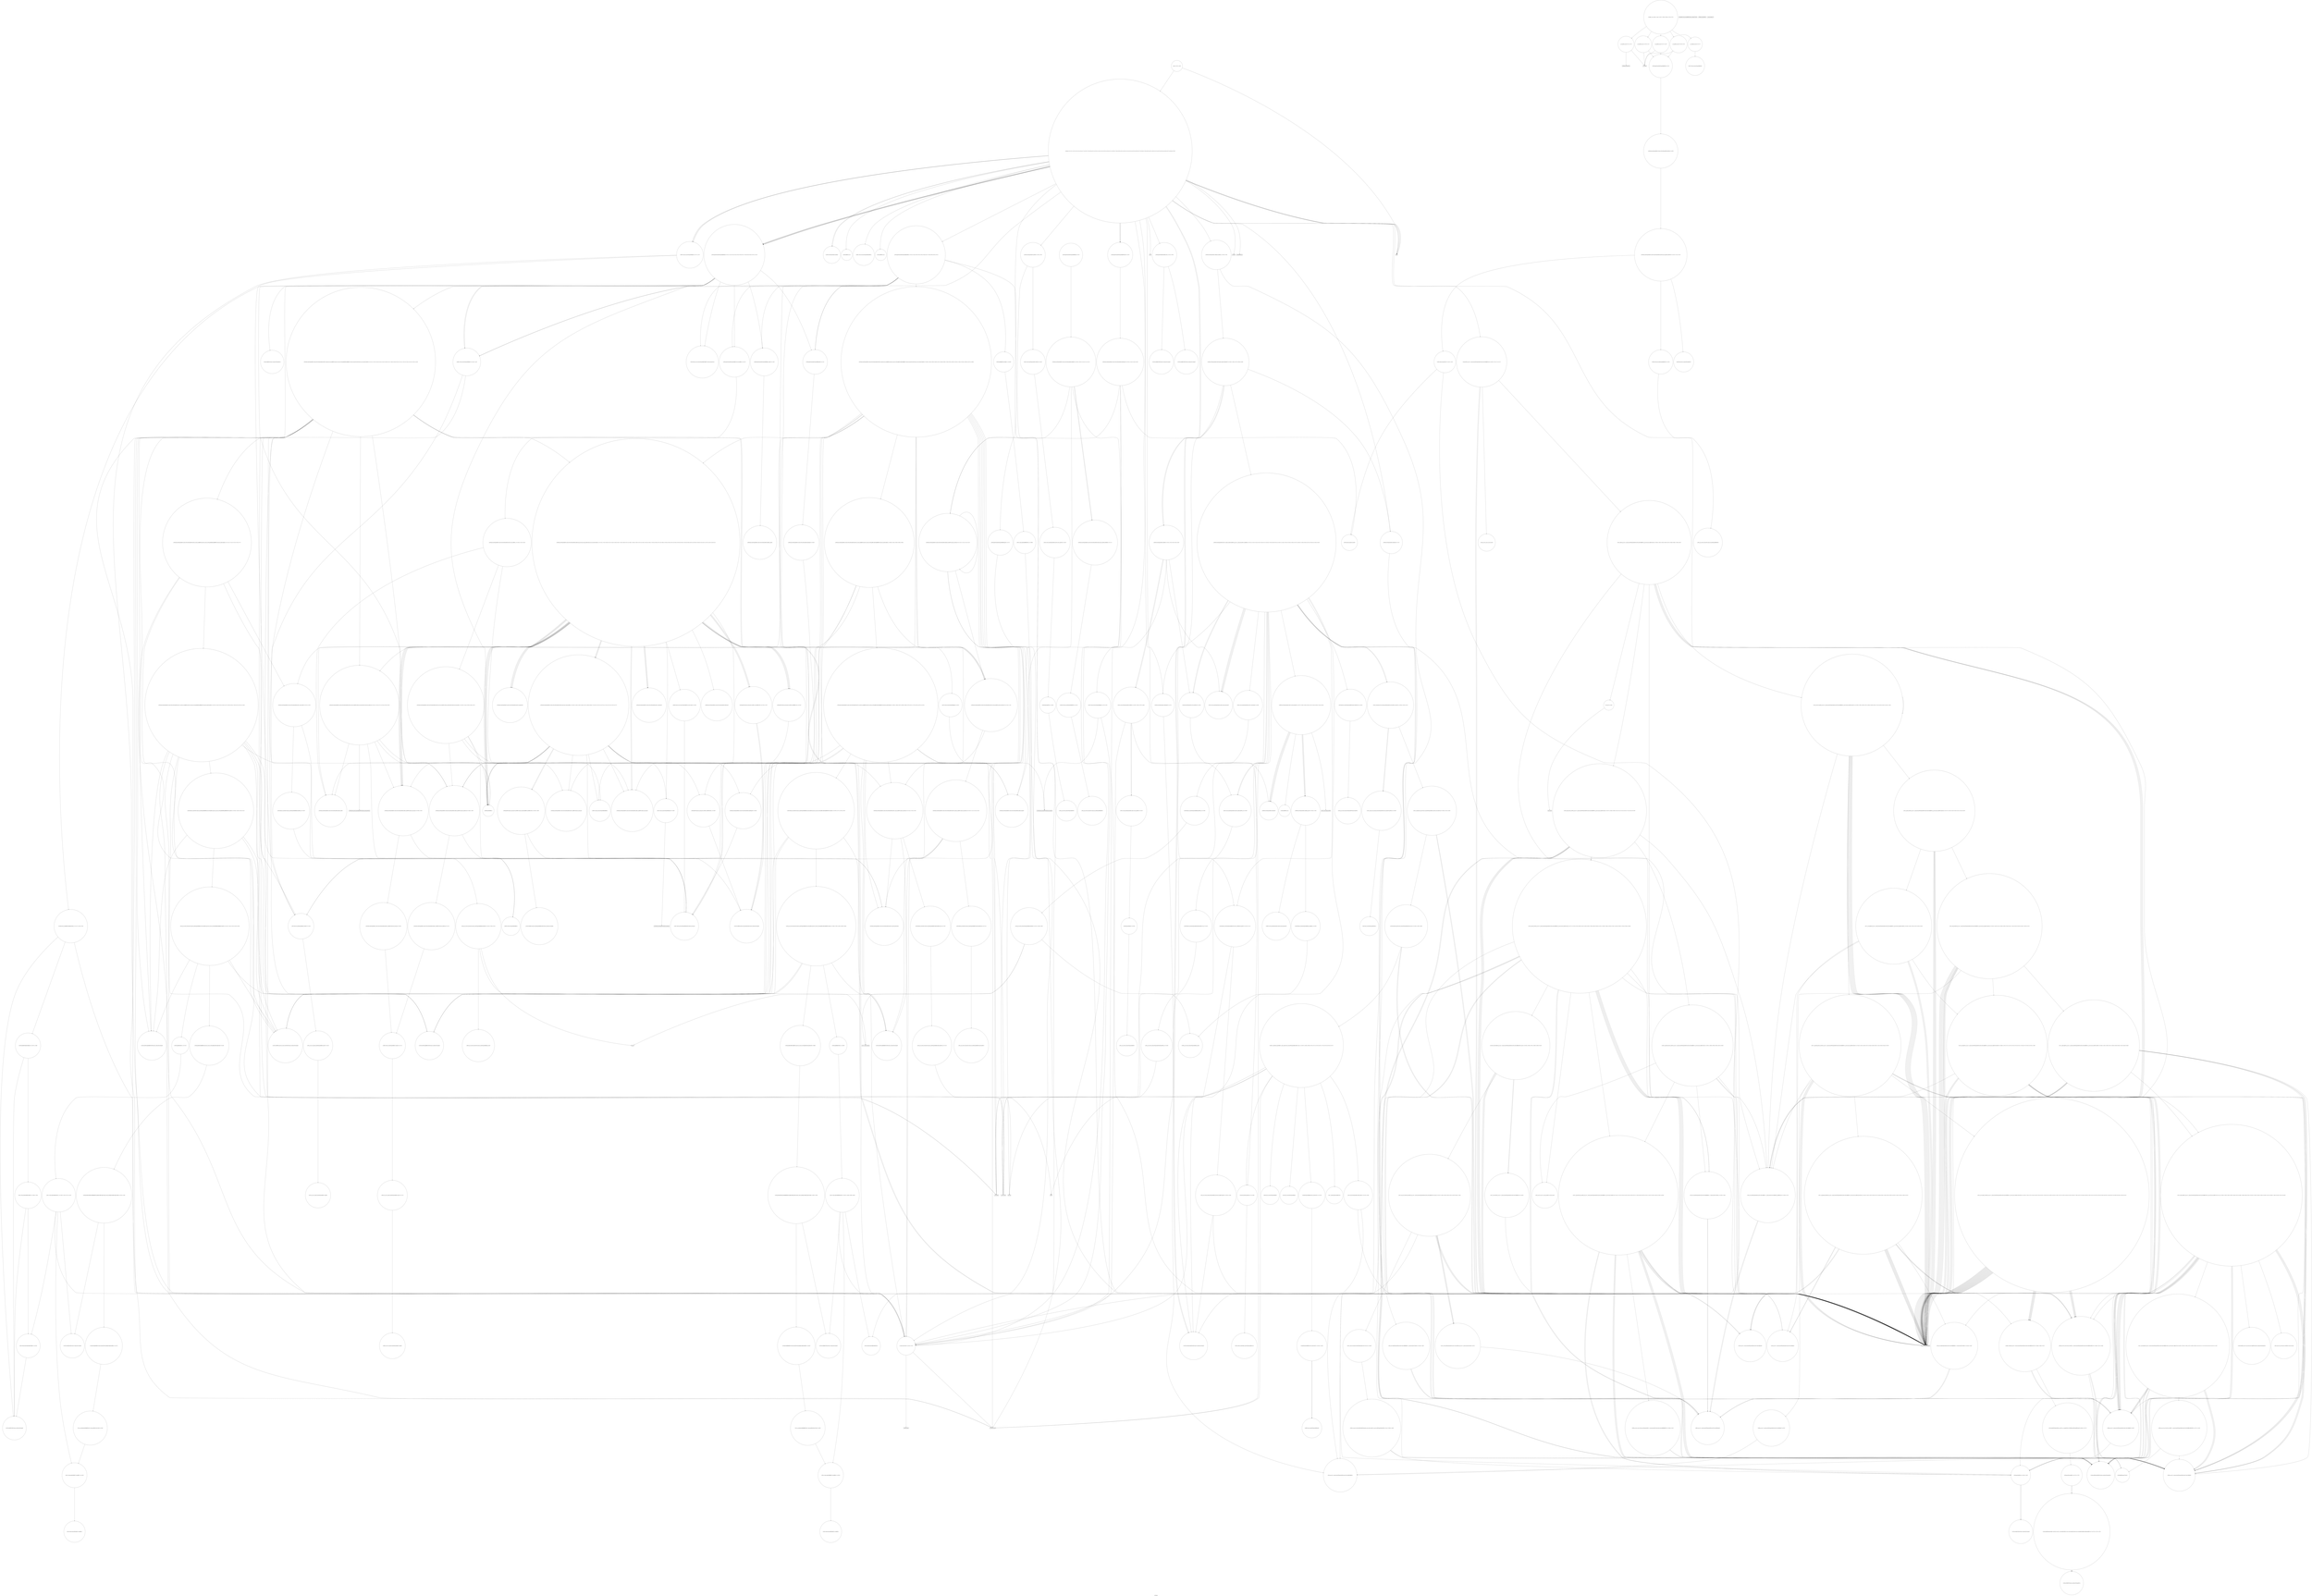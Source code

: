 digraph "Call Graph" {
	label="Call Graph";

	Node0x55df027d80a0 [shape=record,shape=circle,label="{__cxx_global_var_init|{<s0>1|<s1>2}}"];
	Node0x55df027d80a0:s0 -> Node0x55df027d8120[color=black];
	Node0x55df027d80a0:s1 -> Node0x55df02e57990[color=black];
	Node0x55df02e5f250 [shape=record,shape=circle,label="{_ZNSt20__uninitialized_copyILb0EE13__uninit_copyISt13move_iteratorIPSt4pairIxxEES5_EET0_T_S8_S7_|{<s0>367|<s1>368|<s2>369|<s3>370|<s4>371|<s5>372|<s6>373|<s7>374|<s8>375|<s9>376|<s10>377}}"];
	Node0x55df02e5f250:s0 -> Node0x55df02e5f2d0[color=black];
	Node0x55df02e5f250:s1 -> Node0x55df02e5f3d0[color=black];
	Node0x55df02e5f250:s2 -> Node0x55df02e5f450[color=black];
	Node0x55df02e5f250:s3 -> Node0x55df02e5f350[color=black];
	Node0x55df02e5f250:s4 -> Node0x55df02e5f4d0[color=black];
	Node0x55df02e5f250:s5 -> Node0x55df02e58f90[color=black];
	Node0x55df02e5f250:s6 -> Node0x55df02e5e2d0[color=black];
	Node0x55df02e5f250:s7 -> Node0x55df02e59110[color=black];
	Node0x55df02e5f250:s8 -> Node0x55df02e59190[color=black];
	Node0x55df02e5f250:s9 -> Node0x55df02e59210[color=black];
	Node0x55df02e5f250:s10 -> Node0x55df02e58f10[color=black];
	Node0x55df02e59090 [shape=record,shape=circle,label="{_ZNSt8_Rb_treeIiSt4pairIKiiESt10_Select1stIS2_ESt4lessIiESaIS2_EE14_M_insert_nodeEPSt18_Rb_tree_node_baseSA_PSt13_Rb_tree_nodeIS2_E|{<s0>215|<s1>216|<s2>217|<s3>218|<s4>219|<s5>220}}"];
	Node0x55df02e59090:s0 -> Node0x55df02e5b1b0[color=black];
	Node0x55df02e59090:s1 -> Node0x55df02e5b230[color=black];
	Node0x55df02e59090:s2 -> Node0x55df02e59d90[color=black];
	Node0x55df02e59090:s3 -> Node0x55df02e5adb0[color=black];
	Node0x55df02e59090:s4 -> Node0x55df02e5ddd0[color=black];
	Node0x55df02e59090:s5 -> Node0x55df02e5b2b0[color=black];
	Node0x55df02e57f10 [shape=record,shape=Mrecord,label="{_ZSt4endlIcSt11char_traitsIcEERSt13basic_ostreamIT_T0_ES6_}"];
	Node0x55df02e5b930 [shape=record,shape=circle,label="{_ZSt16__introsort_loopIN9__gnu_cxx17__normal_iteratorIPSt4pairIxxESt6vectorIS3_SaIS3_EEEElNS0_5__ops15_Iter_less_iterEEvT_SB_T0_T1_|{<s0>394|<s1>395|<s2>396|<s3>397|<s4>398|<s5>399|<s6>400|<s7>401|<s8>402|<s9>403|<s10>404|<s11>405}}"];
	Node0x55df02e5b930:s0 -> Node0x55df02e5ea50[color=black];
	Node0x55df02e5b930:s1 -> Node0x55df02e58610[color=black];
	Node0x55df02e5b930:s2 -> Node0x55df02e58610[color=black];
	Node0x55df02e5b930:s3 -> Node0x55df02e58610[color=black];
	Node0x55df02e5b930:s4 -> Node0x55df02e5bab0[color=black];
	Node0x55df02e5b930:s5 -> Node0x55df02e58610[color=black];
	Node0x55df02e5b930:s6 -> Node0x55df02e58610[color=black];
	Node0x55df02e5b930:s7 -> Node0x55df02e5bb30[color=black];
	Node0x55df02e5b930:s8 -> Node0x55df02e58610[color=black];
	Node0x55df02e5b930:s9 -> Node0x55df02e58610[color=black];
	Node0x55df02e5b930:s10 -> Node0x55df02e5b930[color=black];
	Node0x55df02e5b930:s11 -> Node0x55df02e58610[color=black];
	Node0x55df02e59790 [shape=record,shape=circle,label="{_ZNSt4pairIKiiEC2IJOiEJEEESt21piecewise_construct_tSt5tupleIJDpT_EES5_IJDpT0_EE|{<s0>248}}"];
	Node0x55df02e59790:s0 -> Node0x55df02e59b10[color=black];
	Node0x55df02e58610 [shape=record,shape=Mrecord,label="{llvm.memcpy.p0i8.p0i8.i64}"];
	Node0x55df02e5c030 [shape=record,shape=circle,label="{_ZSt13__adjust_heapIN9__gnu_cxx17__normal_iteratorIPSt4pairIxxESt6vectorIS3_SaIS3_EEEElS3_NS0_5__ops15_Iter_less_iterEEvT_T0_SC_T1_T2_|{<s0>482|<s1>483|<s2>484|<s3>485|<s4>486|<s5>487|<s6>488|<s7>489|<s8>490|<s9>491|<s10>492|<s11>493|<s12>494|<s13>495|<s14>496|<s15>497|<s16>498|<s17>499|<s18>500|<s19>501|<s20>502}}"];
	Node0x55df02e5c030:s0 -> Node0x55df02e5bf30[color=black];
	Node0x55df02e5c030:s1 -> Node0x55df02e5bf30[color=black];
	Node0x55df02e5c030:s2 -> Node0x55df02e5bdb0[color=black];
	Node0x55df02e5c030:s3 -> Node0x55df02e5bf30[color=black];
	Node0x55df02e5c030:s4 -> Node0x55df02e5bfb0[color=black];
	Node0x55df02e5c030:s5 -> Node0x55df02e5e750[color=black];
	Node0x55df02e5c030:s6 -> Node0x55df02e5bf30[color=black];
	Node0x55df02e5c030:s7 -> Node0x55df02e5bfb0[color=black];
	Node0x55df02e5c030:s8 -> Node0x55df02e5c0b0[color=black];
	Node0x55df02e5c030:s9 -> Node0x55df02e5bf30[color=black];
	Node0x55df02e5c030:s10 -> Node0x55df02e5bfb0[color=black];
	Node0x55df02e5c030:s11 -> Node0x55df02e5e750[color=black];
	Node0x55df02e5c030:s12 -> Node0x55df02e5bf30[color=black];
	Node0x55df02e5c030:s13 -> Node0x55df02e5bfb0[color=black];
	Node0x55df02e5c030:s14 -> Node0x55df02e5c0b0[color=black];
	Node0x55df02e5c030:s15 -> Node0x55df02e5c130[color=black];
	Node0x55df02e5c030:s16 -> Node0x55df02e5c1b0[color=black];
	Node0x55df02e5c030:s17 -> Node0x55df02e58610[color=black];
	Node0x55df02e5c030:s18 -> Node0x55df02e5e750[color=black];
	Node0x55df02e5c030:s19 -> Node0x55df02e58610[color=black];
	Node0x55df02e5c030:s20 -> Node0x55df02e5c230[color=black];
	Node0x55df02e59e90 [shape=record,shape=circle,label="{_ZNSt4pairIPSt18_Rb_tree_node_baseS1_EC2IRS1_Lb1EEERKS1_OT_|{<s0>262}}"];
	Node0x55df02e59e90:s0 -> Node0x55df02e5dad0[color=black];
	Node0x55df02e58d10 [shape=record,shape=circle,label="{_ZNSt20_Rb_tree_key_compareISt4lessIiEEC2Ev}"];
	Node0x55df02e5c730 [shape=record,shape=circle,label="{_ZNSt4pairIxxE4swapERS0_|{<s0>572|<s1>573}}"];
	Node0x55df02e5c730:s0 -> Node0x55df02e5c7b0[color=black];
	Node0x55df02e5c730:s1 -> Node0x55df02e5c7b0[color=black];
	Node0x55df02e5ddd0 [shape=record,shape=Mrecord,label="{_ZSt29_Rb_tree_insert_and_rebalancebPSt18_Rb_tree_node_baseS0_RS_}"];
	Node0x55df02e5a430 [shape=record,shape=circle,label="{_ZNSt8_Rb_treeIiSt4pairIKiiESt10_Select1stIS2_ESt4lessIiESaIS2_EE15_M_destroy_nodeEPSt13_Rb_tree_nodeIS2_E|{<s0>120|<s1>121|<s2>122|<s3>123}}"];
	Node0x55df02e5a430:s0 -> Node0x55df02e5a5b0[color=black];
	Node0x55df02e5a430:s1 -> Node0x55df02e5a630[color=black];
	Node0x55df02e5a430:s2 -> Node0x55df02e5a530[color=black];
	Node0x55df02e5a430:s3 -> Node0x55df02e58f10[color=black];
	Node0x55df02e5ce30 [shape=record,shape=circle,label="{_ZNSt20__copy_move_backwardILb1ELb0ESt26random_access_iterator_tagE13__copy_move_bIPSt4pairIxxES5_EET0_T_S7_S6_|{<s0>638|<s1>639}}"];
	Node0x55df02e5ce30:s0 -> Node0x55df02e5e750[color=black];
	Node0x55df02e5ce30:s1 -> Node0x55df02e5c0b0[color=black];
	Node0x55df02e5e4d0 [shape=record,shape=circle,label="{_ZNSt16allocator_traitsISaISt4pairIxxEEE10deallocateERS2_PS1_m|{<s0>302}}"];
	Node0x55df02e5e4d0:s0 -> Node0x55df02e5e550[color=black];
	Node0x55df02e5ab30 [shape=record,shape=circle,label="{_ZSt7forwardIRiEOT_RNSt16remove_referenceIS1_E4typeE}"];
	Node0x55df02e5d530 [shape=record,shape=circle,label="{_ZNSt11_Tuple_implILm0EJRKiEE7_M_headERS2_|{<s0>691}}"];
	Node0x55df02e5d530:s0 -> Node0x55df02e5d630[color=black];
	Node0x55df02e5ebd0 [shape=record,shape=circle,label="{_ZNK9__gnu_cxx17__normal_iteratorIPSt4pairIxxESt6vectorIS2_SaIS2_EEE4baseEv}"];
	Node0x55df02e5b230 [shape=record,shape=circle,label="{_ZNSt8_Rb_treeIiSt4pairIKiiESt10_Select1stIS2_ESt4lessIiESaIS2_EE6_S_keyEPKSt13_Rb_tree_nodeIS2_E|{<s0>168|<s1>169}}"];
	Node0x55df02e5b230:s0 -> Node0x55df02e5b3b0[color=black];
	Node0x55df02e5b230:s1 -> Node0x55df02e5b330[color=black];
	Node0x55df027d8120 [shape=record,shape=Mrecord,label="{_ZNSt8ios_base4InitC1Ev}"];
	Node0x55df02e5f2d0 [shape=record,shape=circle,label="{_ZStneIPSt4pairIxxEEbRKSt13move_iteratorIT_ES7_|{<s0>378}}"];
	Node0x55df02e5f2d0:s0 -> Node0x55df02e5f550[color=black];
	Node0x55df02e59110 [shape=record,shape=Mrecord,label="{__cxa_rethrow}"];
	Node0x55df02e57f90 [shape=record,shape=circle,label="{_ZNSt3mapIiiSt4lessIiESaISt4pairIKiiEEE5clearEv|{<s0>50}}"];
	Node0x55df02e57f90:s0 -> Node0x55df02e5abb0[color=black];
	Node0x55df02e5b9b0 [shape=record,shape=circle,label="{_ZSt4__lgl|{<s0>406}}"];
	Node0x55df02e5b9b0:s0 -> Node0x55df02e5c8b0[color=black];
	Node0x55df02e59810 [shape=record,shape=circle,label="{_ZNSt11_Tuple_implILm0EJOiEEC2EOS1_|{<s0>249|<s1>250|<s2>251|<s3>252}}"];
	Node0x55df02e59810:s0 -> Node0x55df02e59910[color=black];
	Node0x55df02e59810:s1 -> Node0x55df02e59890[color=black];
	Node0x55df02e59810:s2 -> Node0x55df02e59990[color=black];
	Node0x55df02e59810:s3 -> Node0x55df02e58f10[color=black];
	Node0x55df02e58690 [shape=record,shape=circle,label="{_ZNKSt6vectorISt4pairIxxESaIS1_EE4sizeEv}"];
	Node0x55df02e5c0b0 [shape=record,shape=circle,label="{_ZNSt4pairIxxEaSEOS0_|{<s0>503|<s1>504}}"];
	Node0x55df02e5c0b0:s0 -> Node0x55df02e5c2b0[color=black];
	Node0x55df02e5c0b0:s1 -> Node0x55df02e5c2b0[color=black];
	Node0x55df02e59f10 [shape=record,shape=circle,label="{_ZNSt8_Rb_treeIiSt4pairIKiiESt10_Select1stIS2_ESt4lessIiESaIS2_EE24_M_get_insert_unique_posERS1_|{<s0>263|<s1>264|<s2>265|<s3>266|<s4>267|<s5>268|<s6>269|<s7>270|<s8>271|<s9>272|<s10>273|<s11>274|<s12>275|<s13>276|<s14>277}}"];
	Node0x55df02e59f10:s0 -> Node0x55df02e5a1b0[color=black];
	Node0x55df02e59f10:s1 -> Node0x55df02e5b1b0[color=black];
	Node0x55df02e59f10:s2 -> Node0x55df02e5b230[color=black];
	Node0x55df02e59f10:s3 -> Node0x55df02e5adb0[color=black];
	Node0x55df02e59f10:s4 -> Node0x55df02e5a330[color=black];
	Node0x55df02e59f10:s5 -> Node0x55df02e5a2b0[color=black];
	Node0x55df02e59f10:s6 -> Node0x55df02e5b2b0[color=black];
	Node0x55df02e59f10:s7 -> Node0x55df02e5db50[color=black];
	Node0x55df02e59f10:s8 -> Node0x55df02e5acb0[color=black];
	Node0x55df02e59f10:s9 -> Node0x55df02e5dbd0[color=black];
	Node0x55df02e59f10:s10 -> Node0x55df02e5d8d0[color=black];
	Node0x55df02e59f10:s11 -> Node0x55df02e59d90[color=black];
	Node0x55df02e59f10:s12 -> Node0x55df02e5adb0[color=black];
	Node0x55df02e59f10:s13 -> Node0x55df02e5dbd0[color=black];
	Node0x55df02e59f10:s14 -> Node0x55df02e5d9d0[color=black];
	Node0x55df02e58d90 [shape=record,shape=circle,label="{_ZNSt15_Rb_tree_headerC2Ev|{<s0>104|<s1>105}}"];
	Node0x55df02e58d90:s0 -> Node0x55df02e58e90[color=black];
	Node0x55df02e58d90:s1 -> Node0x55df02e58f10[color=black];
	Node0x55df02e5c7b0 [shape=record,shape=circle,label="{_ZSt4swapIxENSt9enable_ifIXsr6__and_ISt6__not_ISt15__is_tuple_likeIT_EESt21is_move_constructibleIS3_ESt18is_move_assignableIS3_EEE5valueEvE4typeERS3_SC_|{<s0>574|<s1>575|<s2>576}}"];
	Node0x55df02e5c7b0:s0 -> Node0x55df02e5c830[color=black];
	Node0x55df02e5c7b0:s1 -> Node0x55df02e5c830[color=black];
	Node0x55df02e5c7b0:s2 -> Node0x55df02e5c830[color=black];
	Node0x55df02e5de50 [shape=record,shape=circle,label="{_ZNSt5tupleIJOiEEC2IJiELb1EEEDpOT_|{<s0>287|<s1>288}}"];
	Node0x55df02e5de50:s0 -> Node0x55df02e59a90[color=black];
	Node0x55df02e5de50:s1 -> Node0x55df02e5ded0[color=black];
	Node0x55df02e5a4b0 [shape=record,shape=circle,label="{_ZNSt8_Rb_treeIiSt4pairIKiiESt10_Select1stIS2_ESt4lessIiESaIS2_EE11_M_put_nodeEPSt13_Rb_tree_nodeIS2_E|{<s0>124|<s1>125|<s2>126}}"];
	Node0x55df02e5a4b0:s0 -> Node0x55df02e5a5b0[color=black];
	Node0x55df02e5a4b0:s1 -> Node0x55df02e5a830[color=black];
	Node0x55df02e5a4b0:s2 -> Node0x55df02e58f10[color=black];
	Node0x55df02e5ceb0 [shape=record,shape=circle,label="{_ZNK9__gnu_cxx5__ops14_Val_less_iterclISt4pairIxxENS_17__normal_iteratorIPS4_St6vectorIS4_SaIS4_EEEEEEbRT_T0_|{<s0>640|<s1>641}}"];
	Node0x55df02e5ceb0:s0 -> Node0x55df02e5bfb0[color=black];
	Node0x55df02e5ceb0:s1 -> Node0x55df02e5c3b0[color=black];
	Node0x55df02e5e550 [shape=record,shape=circle,label="{_ZN9__gnu_cxx13new_allocatorISt4pairIxxEE10deallocateEPS2_m|{<s0>303}}"];
	Node0x55df02e5e550:s0 -> Node0x55df02e5a930[color=black];
	Node0x55df02e5abb0 [shape=record,shape=circle,label="{_ZNSt8_Rb_treeIiSt4pairIKiiESt10_Select1stIS2_ESt4lessIiESaIS2_EE5clearEv|{<s0>133|<s1>134|<s2>135|<s3>136}}"];
	Node0x55df02e5abb0:s0 -> Node0x55df02e5a1b0[color=black];
	Node0x55df02e5abb0:s1 -> Node0x55df02e5a130[color=black];
	Node0x55df02e5abb0:s2 -> Node0x55df02e58e90[color=black];
	Node0x55df02e5abb0:s3 -> Node0x55df02e58f10[color=black];
	Node0x55df02e5d5b0 [shape=record,shape=circle,label="{_ZNSt10_Head_baseILm0ERKiLb0EEC2ES1_}"];
	Node0x55df02e5ec50 [shape=record,shape=circle,label="{_ZNSt16allocator_traitsISaISt4pairIxxEEE7destroyIS1_EEvRS2_PT_|{<s0>352}}"];
	Node0x55df02e5ec50:s0 -> Node0x55df02e5f6d0[color=black];
	Node0x55df02e5b2b0 [shape=record,shape=circle,label="{_ZNSt17_Rb_tree_iteratorISt4pairIKiiEEC2EPSt18_Rb_tree_node_base}"];
	Node0x55df02e57910 [shape=record,shape=Mrecord,label="{_ZNSt8ios_base4InitD1Ev}"];
	Node0x55df02e5f350 [shape=record,shape=circle,label="{_ZSt10_ConstructISt4pairIxxEJS1_EEvPT_DpOT0_|{<s0>379|<s1>380}}"];
	Node0x55df02e5f350:s0 -> Node0x55df02e5e850[color=black];
	Node0x55df02e5f350:s1 -> Node0x55df02e58610[color=black];
	Node0x55df02e59190 [shape=record,shape=Mrecord,label="{__cxa_end_catch}"];
	Node0x55df02e58010 [shape=record,shape=Mrecord,label="{scanf}"];
	Node0x55df02e5ba30 [shape=record,shape=circle,label="{_ZSt22__final_insertion_sortIN9__gnu_cxx17__normal_iteratorIPSt4pairIxxESt6vectorIS3_SaIS3_EEEENS0_5__ops15_Iter_less_iterEEvT_SB_T0_|{<s0>407|<s1>408|<s2>409|<s3>410|<s4>411|<s5>412|<s6>413|<s7>414|<s8>415|<s9>416}}"];
	Node0x55df02e5ba30:s0 -> Node0x55df02e5ea50[color=black];
	Node0x55df02e5ba30:s1 -> Node0x55df02e58610[color=black];
	Node0x55df02e5ba30:s2 -> Node0x55df02e5bf30[color=black];
	Node0x55df02e5ba30:s3 -> Node0x55df02e5c930[color=black];
	Node0x55df02e5ba30:s4 -> Node0x55df02e5bf30[color=black];
	Node0x55df02e5ba30:s5 -> Node0x55df02e58610[color=black];
	Node0x55df02e5ba30:s6 -> Node0x55df02e5c9b0[color=black];
	Node0x55df02e5ba30:s7 -> Node0x55df02e58610[color=black];
	Node0x55df02e5ba30:s8 -> Node0x55df02e58610[color=black];
	Node0x55df02e5ba30:s9 -> Node0x55df02e5c930[color=black];
	Node0x55df02e59890 [shape=record,shape=circle,label="{_ZSt7forwardIOiEOT_RNSt16remove_referenceIS1_E4typeE}"];
	Node0x55df02e58710 [shape=record,shape=circle,label="{_ZNSt6vectorISt4pairIxxESaIS1_EEixEm}"];
	Node0x55df02e5c130 [shape=record,shape=circle,label="{_ZSt4moveIRN9__gnu_cxx5__ops15_Iter_less_iterEEONSt16remove_referenceIT_E4typeEOS5_}"];
	Node0x55df02e59f90 [shape=record,shape=circle,label="{_ZNSt8_Rb_treeIiSt4pairIKiiESt10_Select1stIS2_ESt4lessIiESaIS2_EE11_M_leftmostEv}"];
	Node0x55df02e58e10 [shape=record,shape=circle,label="{_ZN9__gnu_cxx13new_allocatorISt13_Rb_tree_nodeISt4pairIKiiEEEC2Ev}"];
	Node0x55df02e5c830 [shape=record,shape=circle,label="{_ZSt4moveIRxEONSt16remove_referenceIT_E4typeEOS2_}"];
	Node0x55df02e5ded0 [shape=record,shape=circle,label="{_ZNSt11_Tuple_implILm0EJOiEEC2IiEEOT_|{<s0>289|<s1>290}}"];
	Node0x55df02e5ded0:s0 -> Node0x55df02e59a90[color=black];
	Node0x55df02e5ded0:s1 -> Node0x55df02e59990[color=black];
	Node0x55df02e5a530 [shape=record,shape=circle,label="{_ZNSt16allocator_traitsISaISt13_Rb_tree_nodeISt4pairIKiiEEEE7destroyIS3_EEvRS5_PT_|{<s0>127}}"];
	Node0x55df02e5a530:s0 -> Node0x55df02e5a6b0[color=black];
	Node0x55df02e5cf30 [shape=record,shape=circle,label="{_ZNSt8_Rb_treeIiSt4pairIKiiESt10_Select1stIS2_ESt4lessIiESaIS2_EE3endEv|{<s0>642}}"];
	Node0x55df02e5cf30:s0 -> Node0x55df02e5b2b0[color=black];
	Node0x55df02e5e5d0 [shape=record,shape=circle,label="{_ZNSaISt4pairIxxEED2Ev|{<s0>304}}"];
	Node0x55df02e5e5d0:s0 -> Node0x55df02e5e650[color=black];
	Node0x55df02e5ac30 [shape=record,shape=circle,label="{_ZNSt3mapIiiSt4lessIiESaISt4pairIKiiEEE11lower_boundERS3_|{<s0>137}}"];
	Node0x55df02e5ac30:s0 -> Node0x55df02e5b0b0[color=black];
	Node0x55df02e5d630 [shape=record,shape=circle,label="{_ZNSt10_Head_baseILm0ERKiLb0EE7_M_headERS2_}"];
	Node0x55df02e5ecd0 [shape=record,shape=circle,label="{_ZNKSt6vectorISt4pairIxxESaIS1_EE8max_sizeEv|{<s0>353|<s1>354}}"];
	Node0x55df02e5ecd0:s0 -> Node0x55df02e5eed0[color=black];
	Node0x55df02e5ecd0:s1 -> Node0x55df02e5ee50[color=black];
	Node0x55df02e5b330 [shape=record,shape=circle,label="{_ZNKSt10_Select1stISt4pairIKiiEEclERKS2_}"];
	Node0x55df02e57990 [shape=record,shape=Mrecord,label="{__cxa_atexit}"];
	Node0x55df02e5f3d0 [shape=record,shape=circle,label="{_ZSt11__addressofISt4pairIxxEEPT_RS2_}"];
	Node0x55df02e59210 [shape=record,shape=Mrecord,label="{llvm.trap}"];
	Node0x55df02e58090 [shape=record,shape=circle,label="{_ZSt3minIxERKT_S2_S2_}"];
	Node0x55df02e5bab0 [shape=record,shape=circle,label="{_ZSt14__partial_sortIN9__gnu_cxx17__normal_iteratorIPSt4pairIxxESt6vectorIS3_SaIS3_EEEENS0_5__ops15_Iter_less_iterEEvT_SB_SB_T0_|{<s0>417|<s1>418|<s2>419|<s3>420|<s4>421|<s5>422|<s6>423}}"];
	Node0x55df02e5bab0:s0 -> Node0x55df02e58610[color=black];
	Node0x55df02e5bab0:s1 -> Node0x55df02e58610[color=black];
	Node0x55df02e5bab0:s2 -> Node0x55df02e58610[color=black];
	Node0x55df02e5bab0:s3 -> Node0x55df02e5bbb0[color=black];
	Node0x55df02e5bab0:s4 -> Node0x55df02e58610[color=black];
	Node0x55df02e5bab0:s5 -> Node0x55df02e58610[color=black];
	Node0x55df02e5bab0:s6 -> Node0x55df02e5bc30[color=black];
	Node0x55df02e59910 [shape=record,shape=circle,label="{_ZNSt11_Tuple_implILm0EJOiEE7_M_headERS1_|{<s0>253}}"];
	Node0x55df02e59910:s0 -> Node0x55df02e59a10[color=black];
	Node0x55df02e58790 [shape=record,shape=circle,label="{_ZNKSt17_Rb_tree_iteratorISt4pairIKiiEEneERKS3_}"];
	Node0x55df02e5c1b0 [shape=record,shape=circle,label="{_ZN9__gnu_cxx5__ops14_Iter_less_valC2ENS0_15_Iter_less_iterE}"];
	Node0x55df02e5d850 [shape=record,shape=circle,label="{_ZNSt4pairIPSt18_Rb_tree_node_baseS1_EC2IRS1_S4_Lb1EEEOT_OT0_|{<s0>278|<s1>279}}"];
	Node0x55df02e5d850:s0 -> Node0x55df02e5dad0[color=black];
	Node0x55df02e5d850:s1 -> Node0x55df02e5dad0[color=black];
	Node0x55df02e58e90 [shape=record,shape=circle,label="{_ZNSt15_Rb_tree_header8_M_resetEv}"];
	Node0x55df02e5c8b0 [shape=record,shape=Mrecord,label="{llvm.ctlz.i64}"];
	Node0x55df02e5df50 [shape=record,shape=circle,label="{_ZNSt12_Vector_baseISt4pairIxxESaIS1_EEC2Ev|{<s0>291}}"];
	Node0x55df02e5df50:s0 -> Node0x55df02e5dfd0[color=black];
	Node0x55df02e5a5b0 [shape=record,shape=circle,label="{_ZNSt8_Rb_treeIiSt4pairIKiiESt10_Select1stIS2_ESt4lessIiESaIS2_EE21_M_get_Node_allocatorEv}"];
	Node0x55df02e5cfb0 [shape=record,shape=circle,label="{_ZNSt8_Rb_treeIiSt4pairIKiiESt10_Select1stIS2_ESt4lessIiESaIS2_EE22_M_emplace_hint_uniqueIJRKSt21piecewise_construct_tSt5tupleIJRS1_EESD_IJEEEEESt17_Rb_tree_iteratorIS2_ESt23_Rb_tree_const_iteratorIS2_EDpOT_|{<s0>643|<s1>644|<s2>645|<s3>646|<s4>647|<s5>648|<s6>649|<s7>650|<s8>651|<s9>652|<s10>653|<s11>654|<s12>655|<s13>656|<s14>657|<s15>658}}"];
	Node0x55df02e5cfb0:s0 -> Node0x55df02e5b6b0[color=black];
	Node0x55df02e5cfb0:s1 -> Node0x55df02e5d130[color=black];
	Node0x55df02e5cfb0:s2 -> Node0x55df02e5b7b0[color=black];
	Node0x55df02e5cfb0:s3 -> Node0x55df02e5d0b0[color=black];
	Node0x55df02e5cfb0:s4 -> Node0x55df02e58610[color=black];
	Node0x55df02e5cfb0:s5 -> Node0x55df02e5b230[color=black];
	Node0x55df02e5cfb0:s6 -> Node0x55df02e59010[color=black];
	Node0x55df02e5cfb0:s7 -> Node0x55df02e59090[color=black];
	Node0x55df02e5cfb0:s8 -> Node0x55df02e58f90[color=black];
	Node0x55df02e5cfb0:s9 -> Node0x55df02e5a3b0[color=black];
	Node0x55df02e5cfb0:s10 -> Node0x55df02e59110[color=black];
	Node0x55df02e5cfb0:s11 -> Node0x55df02e5a3b0[color=black];
	Node0x55df02e5cfb0:s12 -> Node0x55df02e5b2b0[color=black];
	Node0x55df02e5cfb0:s13 -> Node0x55df02e59190[color=black];
	Node0x55df02e5cfb0:s14 -> Node0x55df02e59210[color=black];
	Node0x55df02e5cfb0:s15 -> Node0x55df02e58f10[color=black];
	Node0x55df02e5e650 [shape=record,shape=circle,label="{_ZN9__gnu_cxx13new_allocatorISt4pairIxxEED2Ev}"];
	Node0x55df02e5acb0 [shape=record,shape=circle,label="{_ZNKSt17_Rb_tree_iteratorISt4pairIKiiEEeqERKS3_}"];
	Node0x55df02e5d6b0 [shape=record,shape=circle,label="{_ZNSt4pairIKiiEC2IJRS0_EJLm0EEJEJEEERSt5tupleIJDpT_EERS4_IJDpT1_EESt12_Index_tupleIJXspT0_EEESD_IJXspT2_EEE|{<s0>692|<s1>693}}"];
	Node0x55df02e5d6b0:s0 -> Node0x55df02e5d730[color=black];
	Node0x55df02e5d6b0:s1 -> Node0x55df02e5d4b0[color=black];
	Node0x55df02e5ed50 [shape=record,shape=Mrecord,label="{_ZSt20__throw_length_errorPKc}"];
	Node0x55df02e5b3b0 [shape=record,shape=circle,label="{_ZNSt8_Rb_treeIiSt4pairIKiiESt10_Select1stIS2_ESt4lessIiESaIS2_EE8_S_valueEPKSt13_Rb_tree_nodeIS2_E|{<s0>170}}"];
	Node0x55df02e5b3b0:s0 -> Node0x55df02e5b430[color=black];
	Node0x55df02e57a10 [shape=record,shape=circle,label="{__cxx_global_var_init.1|{<s0>3|<s1>4}}"];
	Node0x55df02e57a10:s0 -> Node0x55df02e57a90[color=black];
	Node0x55df02e57a10:s1 -> Node0x55df02e57990[color=black];
	Node0x55df02e5f450 [shape=record,shape=circle,label="{_ZNKSt13move_iteratorIPSt4pairIxxEEdeEv}"];
	Node0x55df02e59290 [shape=record,shape=circle,label="{_ZNSt8_Rb_treeIiSt4pairIKiiESt10_Select1stIS2_ESt4lessIiESaIS2_EE11_M_get_nodeEv|{<s0>221|<s1>222}}"];
	Node0x55df02e59290:s0 -> Node0x55df02e5a5b0[color=black];
	Node0x55df02e59290:s1 -> Node0x55df02e59390[color=black];
	Node0x55df02e58110 [shape=record,shape=circle,label="{_ZSt3maxIxERKT_S2_S2_}"];
	Node0x55df02e5bb30 [shape=record,shape=circle,label="{_ZSt27__unguarded_partition_pivotIN9__gnu_cxx17__normal_iteratorIPSt4pairIxxESt6vectorIS3_SaIS3_EEEENS0_5__ops15_Iter_less_iterEET_SB_SB_T0_|{<s0>424|<s1>425|<s2>426|<s3>427|<s4>428|<s5>429|<s6>430|<s7>431|<s8>432|<s9>433|<s10>434}}"];
	Node0x55df02e5bb30:s0 -> Node0x55df02e5ea50[color=black];
	Node0x55df02e5bb30:s1 -> Node0x55df02e5bf30[color=black];
	Node0x55df02e5bb30:s2 -> Node0x55df02e58610[color=black];
	Node0x55df02e5bb30:s3 -> Node0x55df02e5bf30[color=black];
	Node0x55df02e5bb30:s4 -> Node0x55df02e58610[color=black];
	Node0x55df02e5bb30:s5 -> Node0x55df02e5c530[color=black];
	Node0x55df02e5bb30:s6 -> Node0x55df02e5c4b0[color=black];
	Node0x55df02e5bb30:s7 -> Node0x55df02e5bf30[color=black];
	Node0x55df02e5bb30:s8 -> Node0x55df02e58610[color=black];
	Node0x55df02e5bb30:s9 -> Node0x55df02e58610[color=black];
	Node0x55df02e5bb30:s10 -> Node0x55df02e5c5b0[color=black];
	Node0x55df02e59990 [shape=record,shape=circle,label="{_ZNSt10_Head_baseILm0EOiLb0EEC2IiEEOT_|{<s0>254}}"];
	Node0x55df02e59990:s0 -> Node0x55df02e59a90[color=black];
	Node0x55df02e58810 [shape=record,shape=circle,label="{_ZNSt3mapIiiSt4lessIiESaISt4pairIKiiEEE3endEv|{<s0>76}}"];
	Node0x55df02e58810:s0 -> Node0x55df02e5cf30[color=black];
	Node0x55df02e5c230 [shape=record,shape=circle,label="{_ZSt11__push_heapIN9__gnu_cxx17__normal_iteratorIPSt4pairIxxESt6vectorIS3_SaIS3_EEEElS3_NS0_5__ops14_Iter_less_valEEvT_T0_SC_T1_RT2_|{<s0>505|<s1>506|<s2>507|<s3>508|<s4>509|<s5>510|<s6>511|<s7>512|<s8>513|<s9>514|<s10>515|<s11>516}}"];
	Node0x55df02e5c230:s0 -> Node0x55df02e5bf30[color=black];
	Node0x55df02e5c230:s1 -> Node0x55df02e5c330[color=black];
	Node0x55df02e5c230:s2 -> Node0x55df02e5bf30[color=black];
	Node0x55df02e5c230:s3 -> Node0x55df02e5bfb0[color=black];
	Node0x55df02e5c230:s4 -> Node0x55df02e5e750[color=black];
	Node0x55df02e5c230:s5 -> Node0x55df02e5bf30[color=black];
	Node0x55df02e5c230:s6 -> Node0x55df02e5bfb0[color=black];
	Node0x55df02e5c230:s7 -> Node0x55df02e5c0b0[color=black];
	Node0x55df02e5c230:s8 -> Node0x55df02e5e750[color=black];
	Node0x55df02e5c230:s9 -> Node0x55df02e5bf30[color=black];
	Node0x55df02e5c230:s10 -> Node0x55df02e5bfb0[color=black];
	Node0x55df02e5c230:s11 -> Node0x55df02e5c0b0[color=black];
	Node0x55df02e5d8d0 [shape=record,shape=circle,label="{_ZNSt17_Rb_tree_iteratorISt4pairIKiiEEmmEv|{<s0>280}}"];
	Node0x55df02e5d8d0:s0 -> Node0x55df02e5dcd0[color=black];
	Node0x55df02e58f10 [shape=record,shape=circle,label="{__clang_call_terminate|{<s0>106|<s1>107}}"];
	Node0x55df02e58f10:s0 -> Node0x55df02e58f90[color=black];
	Node0x55df02e58f10:s1 -> Node0x55df02e5a030[color=black];
	Node0x55df02e5c930 [shape=record,shape=circle,label="{_ZSt16__insertion_sortIN9__gnu_cxx17__normal_iteratorIPSt4pairIxxESt6vectorIS3_SaIS3_EEEENS0_5__ops15_Iter_less_iterEEvT_SB_T0_|{<s0>577|<s1>578|<s2>579|<s3>580|<s4>581|<s5>582|<s6>583|<s7>584|<s8>585|<s9>586|<s10>587|<s11>588|<s12>589|<s13>590|<s14>591|<s15>592|<s16>593|<s17>594|<s18>595|<s19>596}}"];
	Node0x55df02e5c930:s0 -> Node0x55df02e5ca30[color=black];
	Node0x55df02e5c930:s1 -> Node0x55df02e5bf30[color=black];
	Node0x55df02e5c930:s2 -> Node0x55df02e5b8b0[color=black];
	Node0x55df02e5c930:s3 -> Node0x55df02e58610[color=black];
	Node0x55df02e5c930:s4 -> Node0x55df02e58610[color=black];
	Node0x55df02e5c930:s5 -> Node0x55df02e5bdb0[color=black];
	Node0x55df02e5c930:s6 -> Node0x55df02e5bfb0[color=black];
	Node0x55df02e5c930:s7 -> Node0x55df02e5e750[color=black];
	Node0x55df02e5c930:s8 -> Node0x55df02e58610[color=black];
	Node0x55df02e5c930:s9 -> Node0x55df02e58610[color=black];
	Node0x55df02e5c930:s10 -> Node0x55df02e58610[color=black];
	Node0x55df02e5c930:s11 -> Node0x55df02e5bf30[color=black];
	Node0x55df02e5c930:s12 -> Node0x55df02e5cab0[color=black];
	Node0x55df02e5c930:s13 -> Node0x55df02e5e750[color=black];
	Node0x55df02e5c930:s14 -> Node0x55df02e5bfb0[color=black];
	Node0x55df02e5c930:s15 -> Node0x55df02e5c0b0[color=black];
	Node0x55df02e5c930:s16 -> Node0x55df02e58610[color=black];
	Node0x55df02e5c930:s17 -> Node0x55df02e5cbb0[color=black];
	Node0x55df02e5c930:s18 -> Node0x55df02e5cb30[color=black];
	Node0x55df02e5c930:s19 -> Node0x55df02e5beb0[color=black];
	Node0x55df02e5dfd0 [shape=record,shape=circle,label="{_ZNSt12_Vector_baseISt4pairIxxESaIS1_EE12_Vector_implC2Ev|{<s0>292}}"];
	Node0x55df02e5dfd0:s0 -> Node0x55df02e5e050[color=black];
	Node0x55df02e5a630 [shape=record,shape=circle,label="{_ZNSt13_Rb_tree_nodeISt4pairIKiiEE9_M_valptrEv|{<s0>128}}"];
	Node0x55df02e5a630:s0 -> Node0x55df02e5a730[color=black];
	Node0x55df02e5d030 [shape=record,shape=circle,label="{_ZNSt5tupleIJRKiEEC2IvLb1EEES1_|{<s0>659}}"];
	Node0x55df02e5d030:s0 -> Node0x55df02e63870[color=black];
	Node0x55df02e5e6d0 [shape=record,shape=circle,label="{_ZNSt6vectorISt4pairIxxESaIS1_EE12emplace_backIJS1_EEEvDpOT_|{<s0>305|<s1>306|<s2>307|<s3>308|<s4>309}}"];
	Node0x55df02e5e6d0:s0 -> Node0x55df02e5e850[color=black];
	Node0x55df02e5e6d0:s1 -> Node0x55df02e5e7d0[color=black];
	Node0x55df02e5e6d0:s2 -> Node0x55df02e58510[color=black];
	Node0x55df02e5e6d0:s3 -> Node0x55df02e5e850[color=black];
	Node0x55df02e5e6d0:s4 -> Node0x55df02e5e8d0[color=black];
	Node0x55df02e5ad30 [shape=record,shape=circle,label="{_ZNKSt3mapIiiSt4lessIiESaISt4pairIKiiEEE8key_compEv|{<s0>138}}"];
	Node0x55df02e5ad30:s0 -> Node0x55df02e5b5b0[color=black];
	Node0x55df02e5d730 [shape=record,shape=circle,label="{_ZSt3getILm0EJRKiEERNSt13tuple_elementIXT_ESt5tupleIJDpT0_EEE4typeERS6_|{<s0>694}}"];
	Node0x55df02e5d730:s0 -> Node0x55df02e5d7b0[color=black];
	Node0x55df02e5edd0 [shape=record,shape=circle,label="{_ZSt3maxImERKT_S2_S2_}"];
	Node0x55df02e5b430 [shape=record,shape=circle,label="{_ZNKSt13_Rb_tree_nodeISt4pairIKiiEE9_M_valptrEv|{<s0>171}}"];
	Node0x55df02e5b430:s0 -> Node0x55df02e5b4b0[color=black];
	Node0x55df02e57a90 [shape=record,shape=circle,label="{_ZNSt3mapIiiSt4lessIiESaISt4pairIKiiEEEC2Ev|{<s0>5}}"];
	Node0x55df02e57a90:s0 -> Node0x55df02e58b90[color=black];
	Node0x55df02e5f4d0 [shape=record,shape=circle,label="{_ZNSt13move_iteratorIPSt4pairIxxEEppEv}"];
	Node0x55df02e59310 [shape=record,shape=circle,label="{_ZNSt8_Rb_treeIiSt4pairIKiiESt10_Select1stIS2_ESt4lessIiESaIS2_EE17_M_construct_nodeIJRKSt21piecewise_construct_tSt5tupleIJOiEESD_IJEEEEEvPSt13_Rb_tree_nodeIS2_EDpOT_|{<s0>223|<s1>224|<s2>225|<s3>226|<s4>227|<s5>228|<s6>229|<s7>230|<s8>231|<s9>232|<s10>233}}"];
	Node0x55df02e59310:s0 -> Node0x55df02e5a5b0[color=black];
	Node0x55df02e59310:s1 -> Node0x55df02e5a630[color=black];
	Node0x55df02e59310:s2 -> Node0x55df02e5b6b0[color=black];
	Node0x55df02e59310:s3 -> Node0x55df02e5b730[color=black];
	Node0x55df02e59310:s4 -> Node0x55df02e5b7b0[color=black];
	Node0x55df02e59310:s5 -> Node0x55df02e59610[color=black];
	Node0x55df02e59310:s6 -> Node0x55df02e58f90[color=black];
	Node0x55df02e59310:s7 -> Node0x55df02e5a4b0[color=black];
	Node0x55df02e59310:s8 -> Node0x55df02e59110[color=black];
	Node0x55df02e59310:s9 -> Node0x55df02e59190[color=black];
	Node0x55df02e59310:s10 -> Node0x55df02e58f10[color=black];
	Node0x55df02e58190 [shape=record,shape=circle,label="{_ZNSt3mapIiiSt4lessIiESaISt4pairIKiiEEEixEOi|{<s0>51|<s1>52|<s2>53|<s3>54|<s4>55|<s5>56|<s6>57|<s7>58|<s8>59|<s9>60|<s10>61|<s11>62}}"];
	Node0x55df02e58190:s0 -> Node0x55df02e5ac30[color=black];
	Node0x55df02e58190:s1 -> Node0x55df02e58810[color=black];
	Node0x55df02e58190:s2 -> Node0x55df02e5acb0[color=black];
	Node0x55df02e58190:s3 -> Node0x55df02e5ad30[color=black];
	Node0x55df02e58190:s4 -> Node0x55df02e5ae30[color=black];
	Node0x55df02e58190:s5 -> Node0x55df02e5adb0[color=black];
	Node0x55df02e58190:s6 -> Node0x55df02e5af30[color=black];
	Node0x55df02e58190:s7 -> Node0x55df02e5b030[color=black];
	Node0x55df02e58190:s8 -> Node0x55df02e5afb0[color=black];
	Node0x55df02e58190:s9 -> Node0x55df02e5aeb0[color=black];
	Node0x55df02e58190:s10 -> Node0x55df02e58610[color=black];
	Node0x55df02e58190:s11 -> Node0x55df02e5ae30[color=black];
	Node0x55df02e5bbb0 [shape=record,shape=circle,label="{_ZSt13__heap_selectIN9__gnu_cxx17__normal_iteratorIPSt4pairIxxESt6vectorIS3_SaIS3_EEEENS0_5__ops15_Iter_less_iterEEvT_SB_SB_T0_|{<s0>435|<s1>436|<s2>437|<s3>438|<s4>439|<s5>440|<s6>441|<s7>442|<s8>443|<s9>444|<s10>445|<s11>446|<s12>447}}"];
	Node0x55df02e5bbb0:s0 -> Node0x55df02e58610[color=black];
	Node0x55df02e5bbb0:s1 -> Node0x55df02e58610[color=black];
	Node0x55df02e5bbb0:s2 -> Node0x55df02e5bcb0[color=black];
	Node0x55df02e5bbb0:s3 -> Node0x55df02e58610[color=black];
	Node0x55df02e5bbb0:s4 -> Node0x55df02e5bd30[color=black];
	Node0x55df02e5bbb0:s5 -> Node0x55df02e58610[color=black];
	Node0x55df02e5bbb0:s6 -> Node0x55df02e58610[color=black];
	Node0x55df02e5bbb0:s7 -> Node0x55df02e5bdb0[color=black];
	Node0x55df02e5bbb0:s8 -> Node0x55df02e58610[color=black];
	Node0x55df02e5bbb0:s9 -> Node0x55df02e58610[color=black];
	Node0x55df02e5bbb0:s10 -> Node0x55df02e58610[color=black];
	Node0x55df02e5bbb0:s11 -> Node0x55df02e5be30[color=black];
	Node0x55df02e5bbb0:s12 -> Node0x55df02e5beb0[color=black];
	Node0x55df02e59a10 [shape=record,shape=circle,label="{_ZNSt10_Head_baseILm0EOiLb0EE7_M_headERS1_}"];
	Node0x55df02e58890 [shape=record,shape=circle,label="{_ZNKSt17_Rb_tree_iteratorISt4pairIKiiEEptEv|{<s0>77|<s1>78}}"];
	Node0x55df02e58890:s0 -> Node0x55df02e5a630[color=black];
	Node0x55df02e58890:s1 -> Node0x55df02e58f10[color=black];
	Node0x55df02e5c2b0 [shape=record,shape=circle,label="{_ZSt7forwardIxEOT_RNSt16remove_referenceIS0_E4typeE}"];
	Node0x55df02e5d950 [shape=record,shape=circle,label="{_ZNSt17_Rb_tree_iteratorISt4pairIKiiEEppEv|{<s0>281}}"];
	Node0x55df02e5d950:s0 -> Node0x55df02e5dd50[color=black];
	Node0x55df02e58f90 [shape=record,shape=Mrecord,label="{__cxa_begin_catch}"];
	Node0x55df02e5c9b0 [shape=record,shape=circle,label="{_ZSt26__unguarded_insertion_sortIN9__gnu_cxx17__normal_iteratorIPSt4pairIxxESt6vectorIS3_SaIS3_EEEENS0_5__ops15_Iter_less_iterEEvT_SB_T0_|{<s0>597|<s1>598|<s2>599|<s3>600|<s4>601|<s5>602}}"];
	Node0x55df02e5c9b0:s0 -> Node0x55df02e58610[color=black];
	Node0x55df02e5c9b0:s1 -> Node0x55df02e5b8b0[color=black];
	Node0x55df02e5c9b0:s2 -> Node0x55df02e58610[color=black];
	Node0x55df02e5c9b0:s3 -> Node0x55df02e5cbb0[color=black];
	Node0x55df02e5c9b0:s4 -> Node0x55df02e5cb30[color=black];
	Node0x55df02e5c9b0:s5 -> Node0x55df02e5beb0[color=black];
	Node0x55df02e5e050 [shape=record,shape=circle,label="{_ZNSaISt4pairIxxEEC2Ev|{<s0>293}}"];
	Node0x55df02e5e050:s0 -> Node0x55df02e5e0d0[color=black];
	Node0x55df02e5a6b0 [shape=record,shape=circle,label="{_ZN9__gnu_cxx13new_allocatorISt13_Rb_tree_nodeISt4pairIKiiEEE7destroyIS4_EEvPT_}"];
	Node0x55df02e5d0b0 [shape=record,shape=circle,label="{_ZNSt8_Rb_treeIiSt4pairIKiiESt10_Select1stIS2_ESt4lessIiESaIS2_EE14_M_create_nodeIJRKSt21piecewise_construct_tSt5tupleIJRS1_EESD_IJEEEEEPSt13_Rb_tree_nodeIS2_EDpOT_|{<s0>660|<s1>661|<s2>662|<s3>663|<s4>664}}"];
	Node0x55df02e5d0b0:s0 -> Node0x55df02e59290[color=black];
	Node0x55df02e5d0b0:s1 -> Node0x55df02e5b6b0[color=black];
	Node0x55df02e5d0b0:s2 -> Node0x55df02e5d130[color=black];
	Node0x55df02e5d0b0:s3 -> Node0x55df02e5b7b0[color=black];
	Node0x55df02e5d0b0:s4 -> Node0x55df02e5d1b0[color=black];
	Node0x55df02e5e750 [shape=record,shape=circle,label="{_ZSt4moveIRSt4pairIxxEEONSt16remove_referenceIT_E4typeEOS4_}"];
	Node0x55df02e5adb0 [shape=record,shape=circle,label="{_ZNKSt4lessIiEclERKiS2_}"];
	Node0x55df02e5d7b0 [shape=record,shape=circle,label="{_ZSt12__get_helperILm0ERKiJEERT0_RSt11_Tuple_implIXT_EJS2_DpT1_EE|{<s0>695}}"];
	Node0x55df02e5d7b0:s0 -> Node0x55df02e5d530[color=black];
	Node0x55df02e5ee50 [shape=record,shape=circle,label="{_ZNSt16allocator_traitsISaISt4pairIxxEEE8max_sizeERKS2_|{<s0>355}}"];
	Node0x55df02e5ee50:s0 -> Node0x55df02e5ef50[color=black];
	Node0x55df02e5b4b0 [shape=record,shape=circle,label="{_ZNK9__gnu_cxx16__aligned_membufISt4pairIKiiEE6_M_ptrEv|{<s0>172}}"];
	Node0x55df02e5b4b0:s0 -> Node0x55df02e5b530[color=black];
	Node0x55df02e57b10 [shape=record,shape=circle,label="{_ZNSt3mapIiiSt4lessIiESaISt4pairIKiiEEED2Ev|{<s0>6}}"];
	Node0x55df02e57b10:s0 -> Node0x55df02e5a0b0[color=black];
	Node0x55df02e5f550 [shape=record,shape=circle,label="{_ZSteqIPSt4pairIxxEEbRKSt13move_iteratorIT_ES7_|{<s0>381|<s1>382}}"];
	Node0x55df02e5f550:s0 -> Node0x55df02e5f5d0[color=black];
	Node0x55df02e5f550:s1 -> Node0x55df02e5f5d0[color=black];
	Node0x55df02e59390 [shape=record,shape=circle,label="{_ZNSt16allocator_traitsISaISt13_Rb_tree_nodeISt4pairIKiiEEEE8allocateERS5_m|{<s0>234}}"];
	Node0x55df02e59390:s0 -> Node0x55df02e59410[color=black];
	Node0x55df02e58210 [shape=record,shape=circle,label="{_ZNSt6vectorISt4pairIxxESaIS1_EEC2Ev|{<s0>63|<s1>64}}"];
	Node0x55df02e58210:s0 -> Node0x55df02e5df50[color=black];
	Node0x55df02e58210:s1 -> Node0x55df02e58f10[color=black];
	Node0x55df02e5bc30 [shape=record,shape=circle,label="{_ZSt11__sort_heapIN9__gnu_cxx17__normal_iteratorIPSt4pairIxxESt6vectorIS3_SaIS3_EEEENS0_5__ops15_Iter_less_iterEEvT_SB_RT0_|{<s0>448|<s1>449|<s2>450|<s3>451|<s4>452|<s5>453}}"];
	Node0x55df02e5bc30:s0 -> Node0x55df02e5ea50[color=black];
	Node0x55df02e5bc30:s1 -> Node0x55df02e5c430[color=black];
	Node0x55df02e5bc30:s2 -> Node0x55df02e58610[color=black];
	Node0x55df02e5bc30:s3 -> Node0x55df02e58610[color=black];
	Node0x55df02e5bc30:s4 -> Node0x55df02e58610[color=black];
	Node0x55df02e5bc30:s5 -> Node0x55df02e5be30[color=black];
	Node0x55df02e59a90 [shape=record,shape=circle,label="{_ZSt7forwardIiEOT_RNSt16remove_referenceIS0_E4typeE}"];
	Node0x55df02e58910 [shape=record,shape=circle,label="{_ZNSt17_Rb_tree_iteratorISt4pairIKiiEEppEi|{<s0>79|<s1>80}}"];
	Node0x55df02e58910:s0 -> Node0x55df02e58610[color=black];
	Node0x55df02e58910:s1 -> Node0x55df02e5dd50[color=black];
	Node0x55df02e5c330 [shape=record,shape=circle,label="{_ZNK9__gnu_cxx5__ops14_Iter_less_valclINS_17__normal_iteratorIPSt4pairIxxESt6vectorIS5_SaIS5_EEEES5_EEbT_RT0_|{<s0>517|<s1>518}}"];
	Node0x55df02e5c330:s0 -> Node0x55df02e5bfb0[color=black];
	Node0x55df02e5c330:s1 -> Node0x55df02e5c3b0[color=black];
	Node0x55df02e5d9d0 [shape=record,shape=circle,label="{_ZNSt4pairIPSt18_Rb_tree_node_baseS1_EC2IRS1_Lb1EEEOT_RKS1_|{<s0>282}}"];
	Node0x55df02e5d9d0:s0 -> Node0x55df02e5dad0[color=black];
	Node0x55df02e5a030 [shape=record,shape=Mrecord,label="{_ZSt9terminatev}"];
	Node0x55df02e5ca30 [shape=record,shape=circle,label="{_ZN9__gnu_cxxeqIPSt4pairIxxESt6vectorIS2_SaIS2_EEEEbRKNS_17__normal_iteratorIT_T0_EESC_|{<s0>603|<s1>604}}"];
	Node0x55df02e5ca30:s0 -> Node0x55df02e5ebd0[color=black];
	Node0x55df02e5ca30:s1 -> Node0x55df02e5ebd0[color=black];
	Node0x55df02e5e0d0 [shape=record,shape=circle,label="{_ZN9__gnu_cxx13new_allocatorISt4pairIxxEEC2Ev}"];
	Node0x55df02e5a730 [shape=record,shape=circle,label="{_ZN9__gnu_cxx16__aligned_membufISt4pairIKiiEE6_M_ptrEv|{<s0>129}}"];
	Node0x55df02e5a730:s0 -> Node0x55df02e5a7b0[color=black];
	Node0x55df02e5d130 [shape=record,shape=circle,label="{_ZSt7forwardISt5tupleIJRKiEEEOT_RNSt16remove_referenceIS4_E4typeE}"];
	Node0x55df02e5e7d0 [shape=record,shape=circle,label="{_ZNSt16allocator_traitsISaISt4pairIxxEEE9constructIS1_JS1_EEEvRS2_PT_DpOT0_|{<s0>310|<s1>311}}"];
	Node0x55df02e5e7d0:s0 -> Node0x55df02e5e850[color=black];
	Node0x55df02e5e7d0:s1 -> Node0x55df02e5e950[color=black];
	Node0x55df02e5ae30 [shape=record,shape=circle,label="{_ZNKSt17_Rb_tree_iteratorISt4pairIKiiEEdeEv|{<s0>139|<s1>140}}"];
	Node0x55df02e5ae30:s0 -> Node0x55df02e5a630[color=black];
	Node0x55df02e5ae30:s1 -> Node0x55df02e58f10[color=black];
	Node0x55df02e63870 [shape=record,shape=circle,label="{_ZNSt11_Tuple_implILm0EJRKiEEC2ES1_|{<s0>696}}"];
	Node0x55df02e63870:s0 -> Node0x55df02e5d5b0[color=black];
	Node0x55df02e5eed0 [shape=record,shape=circle,label="{_ZNKSt12_Vector_baseISt4pairIxxESaIS1_EE19_M_get_Tp_allocatorEv}"];
	Node0x55df02e5b530 [shape=record,shape=circle,label="{_ZNK9__gnu_cxx16__aligned_membufISt4pairIKiiEE7_M_addrEv}"];
	Node0x55df02e57b90 [shape=record,shape=circle,label="{__cxx_global_var_init.2|{<s0>7|<s1>8}}"];
	Node0x55df02e57b90:s0 -> Node0x55df02e57a90[color=black];
	Node0x55df02e57b90:s1 -> Node0x55df02e57990[color=black];
	Node0x55df02e5f5d0 [shape=record,shape=circle,label="{_ZNKSt13move_iteratorIPSt4pairIxxEE4baseEv}"];
	Node0x55df02e59410 [shape=record,shape=circle,label="{_ZN9__gnu_cxx13new_allocatorISt13_Rb_tree_nodeISt4pairIKiiEEE8allocateEmPKv|{<s0>235|<s1>236|<s2>237}}"];
	Node0x55df02e59410:s0 -> Node0x55df02e59490[color=black];
	Node0x55df02e59410:s1 -> Node0x55df02e59510[color=black];
	Node0x55df02e59410:s2 -> Node0x55df02e59590[color=black];
	Node0x55df02e58290 [shape=record,shape=circle,label="{_ZNSt6vectorISt4pairIxxESaIS1_EE9push_backEOS1_|{<s0>65|<s1>66}}"];
	Node0x55df02e58290:s0 -> Node0x55df02e5e750[color=black];
	Node0x55df02e58290:s1 -> Node0x55df02e5e6d0[color=black];
	Node0x55df02e5bcb0 [shape=record,shape=circle,label="{_ZSt11__make_heapIN9__gnu_cxx17__normal_iteratorIPSt4pairIxxESt6vectorIS3_SaIS3_EEEENS0_5__ops15_Iter_less_iterEEvT_SB_RT0_|{<s0>454|<s1>455|<s2>456|<s3>457|<s4>458|<s5>459|<s6>460|<s7>461|<s8>462|<s9>463}}"];
	Node0x55df02e5bcb0:s0 -> Node0x55df02e5ea50[color=black];
	Node0x55df02e5bcb0:s1 -> Node0x55df02e5ea50[color=black];
	Node0x55df02e5bcb0:s2 -> Node0x55df02e5bf30[color=black];
	Node0x55df02e5bcb0:s3 -> Node0x55df02e5bfb0[color=black];
	Node0x55df02e5bcb0:s4 -> Node0x55df02e5e750[color=black];
	Node0x55df02e5bcb0:s5 -> Node0x55df02e58610[color=black];
	Node0x55df02e5bcb0:s6 -> Node0x55df02e58610[color=black];
	Node0x55df02e5bcb0:s7 -> Node0x55df02e5e750[color=black];
	Node0x55df02e5bcb0:s8 -> Node0x55df02e58610[color=black];
	Node0x55df02e5bcb0:s9 -> Node0x55df02e5c030[color=black];
	Node0x55df02e59b10 [shape=record,shape=circle,label="{_ZNSt4pairIKiiEC2IJOiEJLm0EEJEJEEERSt5tupleIJDpT_EERS4_IJDpT1_EESt12_Index_tupleIJXspT0_EEESD_IJXspT2_EEE|{<s0>255|<s1>256}}"];
	Node0x55df02e59b10:s0 -> Node0x55df02e59b90[color=black];
	Node0x55df02e59b10:s1 -> Node0x55df02e59890[color=black];
	Node0x55df02e58990 [shape=record,shape=circle,label="{_ZNSt3mapIiiSt4lessIiESaISt4pairIKiiEEEixERS3_|{<s0>81|<s1>82|<s2>83|<s3>84|<s4>85|<s5>86|<s6>87|<s7>88|<s8>89|<s9>90|<s10>91}}"];
	Node0x55df02e58990:s0 -> Node0x55df02e5ac30[color=black];
	Node0x55df02e58990:s1 -> Node0x55df02e58810[color=black];
	Node0x55df02e58990:s2 -> Node0x55df02e5acb0[color=black];
	Node0x55df02e58990:s3 -> Node0x55df02e5ad30[color=black];
	Node0x55df02e58990:s4 -> Node0x55df02e5ae30[color=black];
	Node0x55df02e58990:s5 -> Node0x55df02e5adb0[color=black];
	Node0x55df02e58990:s6 -> Node0x55df02e5af30[color=black];
	Node0x55df02e58990:s7 -> Node0x55df02e5d030[color=black];
	Node0x55df02e58990:s8 -> Node0x55df02e5cfb0[color=black];
	Node0x55df02e58990:s9 -> Node0x55df02e58610[color=black];
	Node0x55df02e58990:s10 -> Node0x55df02e5ae30[color=black];
	Node0x55df02e5c3b0 [shape=record,shape=circle,label="{_ZStltIxxEbRKSt4pairIT_T0_ES5_}"];
	Node0x55df02e5da50 [shape=record,shape=circle,label="{_ZNSt8_Rb_treeIiSt4pairIKiiESt10_Select1stIS2_ESt4lessIiESaIS2_EE8_S_valueEPKSt18_Rb_tree_node_base|{<s0>283}}"];
	Node0x55df02e5da50:s0 -> Node0x55df02e5b430[color=black];
	Node0x55df02e5a0b0 [shape=record,shape=circle,label="{_ZNSt8_Rb_treeIiSt4pairIKiiESt10_Select1stIS2_ESt4lessIiESaIS2_EED2Ev|{<s0>108|<s1>109|<s2>110|<s3>111|<s4>112}}"];
	Node0x55df02e5a0b0:s0 -> Node0x55df02e5a1b0[color=black];
	Node0x55df02e5a0b0:s1 -> Node0x55df02e5a130[color=black];
	Node0x55df02e5a0b0:s2 -> Node0x55df02e5a230[color=black];
	Node0x55df02e5a0b0:s3 -> Node0x55df02e5a230[color=black];
	Node0x55df02e5a0b0:s4 -> Node0x55df02e58f10[color=black];
	Node0x55df02e5cab0 [shape=record,shape=circle,label="{_ZSt13move_backwardIN9__gnu_cxx17__normal_iteratorIPSt4pairIxxESt6vectorIS3_SaIS3_EEEES8_ET0_T_SA_S9_|{<s0>605|<s1>606|<s2>607|<s3>608|<s4>609|<s5>610}}"];
	Node0x55df02e5cab0:s0 -> Node0x55df02e58610[color=black];
	Node0x55df02e5cab0:s1 -> Node0x55df02e5ccb0[color=black];
	Node0x55df02e5cab0:s2 -> Node0x55df02e58610[color=black];
	Node0x55df02e5cab0:s3 -> Node0x55df02e5ccb0[color=black];
	Node0x55df02e5cab0:s4 -> Node0x55df02e58610[color=black];
	Node0x55df02e5cab0:s5 -> Node0x55df02e5cc30[color=black];
	Node0x55df02e5e150 [shape=record,shape=circle,label="{_ZSt8_DestroyIPSt4pairIxxES1_EvT_S3_RSaIT0_E|{<s0>294}}"];
	Node0x55df02e5e150:s0 -> Node0x55df02e5e2d0[color=black];
	Node0x55df02e5a7b0 [shape=record,shape=circle,label="{_ZN9__gnu_cxx16__aligned_membufISt4pairIKiiEE7_M_addrEv}"];
	Node0x55df02e5d1b0 [shape=record,shape=circle,label="{_ZNSt8_Rb_treeIiSt4pairIKiiESt10_Select1stIS2_ESt4lessIiESaIS2_EE17_M_construct_nodeIJRKSt21piecewise_construct_tSt5tupleIJRS1_EESD_IJEEEEEvPSt13_Rb_tree_nodeIS2_EDpOT_|{<s0>665|<s1>666|<s2>667|<s3>668|<s4>669|<s5>670|<s6>671|<s7>672|<s8>673|<s9>674|<s10>675}}"];
	Node0x55df02e5d1b0:s0 -> Node0x55df02e5a5b0[color=black];
	Node0x55df02e5d1b0:s1 -> Node0x55df02e5a630[color=black];
	Node0x55df02e5d1b0:s2 -> Node0x55df02e5b6b0[color=black];
	Node0x55df02e5d1b0:s3 -> Node0x55df02e5d130[color=black];
	Node0x55df02e5d1b0:s4 -> Node0x55df02e5b7b0[color=black];
	Node0x55df02e5d1b0:s5 -> Node0x55df02e5d230[color=black];
	Node0x55df02e5d1b0:s6 -> Node0x55df02e58f90[color=black];
	Node0x55df02e5d1b0:s7 -> Node0x55df02e5a4b0[color=black];
	Node0x55df02e5d1b0:s8 -> Node0x55df02e59110[color=black];
	Node0x55df02e5d1b0:s9 -> Node0x55df02e59190[color=black];
	Node0x55df02e5d1b0:s10 -> Node0x55df02e58f10[color=black];
	Node0x55df02e5e850 [shape=record,shape=circle,label="{_ZSt7forwardISt4pairIxxEEOT_RNSt16remove_referenceIS2_E4typeE}"];
	Node0x55df02e5aeb0 [shape=record,shape=circle,label="{_ZNSt8_Rb_treeIiSt4pairIKiiESt10_Select1stIS2_ESt4lessIiESaIS2_EE22_M_emplace_hint_uniqueIJRKSt21piecewise_construct_tSt5tupleIJOiEESD_IJEEEEESt17_Rb_tree_iteratorIS2_ESt23_Rb_tree_const_iteratorIS2_EDpOT_|{<s0>141|<s1>142|<s2>143|<s3>144|<s4>145|<s5>146|<s6>147|<s7>148|<s8>149|<s9>150|<s10>151|<s11>152|<s12>153|<s13>154|<s14>155|<s15>156}}"];
	Node0x55df02e5aeb0:s0 -> Node0x55df02e5b6b0[color=black];
	Node0x55df02e5aeb0:s1 -> Node0x55df02e5b730[color=black];
	Node0x55df02e5aeb0:s2 -> Node0x55df02e5b7b0[color=black];
	Node0x55df02e5aeb0:s3 -> Node0x55df02e5b630[color=black];
	Node0x55df02e5aeb0:s4 -> Node0x55df02e58610[color=black];
	Node0x55df02e5aeb0:s5 -> Node0x55df02e5b230[color=black];
	Node0x55df02e5aeb0:s6 -> Node0x55df02e59010[color=black];
	Node0x55df02e5aeb0:s7 -> Node0x55df02e59090[color=black];
	Node0x55df02e5aeb0:s8 -> Node0x55df02e58f90[color=black];
	Node0x55df02e5aeb0:s9 -> Node0x55df02e5a3b0[color=black];
	Node0x55df02e5aeb0:s10 -> Node0x55df02e59110[color=black];
	Node0x55df02e5aeb0:s11 -> Node0x55df02e5a3b0[color=black];
	Node0x55df02e5aeb0:s12 -> Node0x55df02e5b2b0[color=black];
	Node0x55df02e5aeb0:s13 -> Node0x55df02e59190[color=black];
	Node0x55df02e5aeb0:s14 -> Node0x55df02e59210[color=black];
	Node0x55df02e5aeb0:s15 -> Node0x55df02e58f10[color=black];
	Node0x55df02e638f0 [shape=record,shape=circle,label="{_GLOBAL__sub_I_noneTP_1_0.cpp|{<s0>697|<s1>698|<s2>699|<s3>700|<s4>701}}"];
	Node0x55df02e638f0:s0 -> Node0x55df027d80a0[color=black];
	Node0x55df02e638f0:s1 -> Node0x55df02e57a10[color=black];
	Node0x55df02e638f0:s2 -> Node0x55df02e57b90[color=black];
	Node0x55df02e638f0:s3 -> Node0x55df02e57c10[color=black];
	Node0x55df02e638f0:s4 -> Node0x55df02e57c90[color=black];
	Node0x55df02e5ef50 [shape=record,shape=circle,label="{_ZNK9__gnu_cxx13new_allocatorISt4pairIxxEE8max_sizeEv}"];
	Node0x55df02e5b5b0 [shape=record,shape=circle,label="{_ZNKSt8_Rb_treeIiSt4pairIKiiESt10_Select1stIS2_ESt4lessIiESaIS2_EE8key_compEv}"];
	Node0x55df02e57c10 [shape=record,shape=circle,label="{__cxx_global_var_init.3|{<s0>9|<s1>10}}"];
	Node0x55df02e57c10:s0 -> Node0x55df02e57a90[color=black];
	Node0x55df02e57c10:s1 -> Node0x55df02e57990[color=black];
	Node0x55df02e5f650 [shape=record,shape=circle,label="{_ZNSt13move_iteratorIPSt4pairIxxEEC2ES2_}"];
	Node0x55df02e59490 [shape=record,shape=circle,label="{_ZNK9__gnu_cxx13new_allocatorISt13_Rb_tree_nodeISt4pairIKiiEEE8max_sizeEv}"];
	Node0x55df02e58310 [shape=record,shape=circle,label="{_ZNSt4pairIxxEC2IRxRiLb1EEEOT_OT0_|{<s0>67|<s1>68}}"];
	Node0x55df02e58310:s0 -> Node0x55df02e5aab0[color=black];
	Node0x55df02e58310:s1 -> Node0x55df02e5ab30[color=black];
	Node0x55df02e5bd30 [shape=record,shape=circle,label="{_ZN9__gnu_cxxltIPSt4pairIxxESt6vectorIS2_SaIS2_EEEEbRKNS_17__normal_iteratorIT_T0_EESC_|{<s0>464|<s1>465}}"];
	Node0x55df02e5bd30:s0 -> Node0x55df02e5ebd0[color=black];
	Node0x55df02e5bd30:s1 -> Node0x55df02e5ebd0[color=black];
	Node0x55df02e59b90 [shape=record,shape=circle,label="{_ZSt3getILm0EJOiEERNSt13tuple_elementIXT_ESt5tupleIJDpT0_EEE4typeERS5_|{<s0>257}}"];
	Node0x55df02e59b90:s0 -> Node0x55df02e59c10[color=black];
	Node0x55df02e58a10 [shape=record,shape=Mrecord,label="{printf}"];
	Node0x55df02e5c430 [shape=record,shape=circle,label="{_ZN9__gnu_cxx17__normal_iteratorIPSt4pairIxxESt6vectorIS2_SaIS2_EEEmmEv}"];
	Node0x55df02e5dad0 [shape=record,shape=circle,label="{_ZSt7forwardIRPSt18_Rb_tree_node_baseEOT_RNSt16remove_referenceIS3_E4typeE}"];
	Node0x55df02e5a130 [shape=record,shape=circle,label="{_ZNSt8_Rb_treeIiSt4pairIKiiESt10_Select1stIS2_ESt4lessIiESaIS2_EE8_M_eraseEPSt13_Rb_tree_nodeIS2_E|{<s0>113|<s1>114|<s2>115|<s3>116}}"];
	Node0x55df02e5a130:s0 -> Node0x55df02e5a2b0[color=black];
	Node0x55df02e5a130:s1 -> Node0x55df02e5a130[color=black];
	Node0x55df02e5a130:s2 -> Node0x55df02e5a330[color=black];
	Node0x55df02e5a130:s3 -> Node0x55df02e5a3b0[color=black];
	Node0x55df02e5cb30 [shape=record,shape=circle,label="{_ZSt25__unguarded_linear_insertIN9__gnu_cxx17__normal_iteratorIPSt4pairIxxESt6vectorIS3_SaIS3_EEEENS0_5__ops14_Val_less_iterEEvT_T0_|{<s0>611|<s1>612|<s2>613|<s3>614|<s4>615|<s5>616|<s6>617|<s7>618|<s8>619|<s9>620|<s10>621|<s11>622|<s12>623|<s13>624|<s14>625|<s15>626}}"];
	Node0x55df02e5cb30:s0 -> Node0x55df02e5bfb0[color=black];
	Node0x55df02e5cb30:s1 -> Node0x55df02e5e750[color=black];
	Node0x55df02e5cb30:s2 -> Node0x55df02e58610[color=black];
	Node0x55df02e5cb30:s3 -> Node0x55df02e58610[color=black];
	Node0x55df02e5cb30:s4 -> Node0x55df02e5c430[color=black];
	Node0x55df02e5cb30:s5 -> Node0x55df02e58610[color=black];
	Node0x55df02e5cb30:s6 -> Node0x55df02e5ceb0[color=black];
	Node0x55df02e5cb30:s7 -> Node0x55df02e5bfb0[color=black];
	Node0x55df02e5cb30:s8 -> Node0x55df02e5e750[color=black];
	Node0x55df02e5cb30:s9 -> Node0x55df02e5bfb0[color=black];
	Node0x55df02e5cb30:s10 -> Node0x55df02e5c0b0[color=black];
	Node0x55df02e5cb30:s11 -> Node0x55df02e58610[color=black];
	Node0x55df02e5cb30:s12 -> Node0x55df02e5c430[color=black];
	Node0x55df02e5cb30:s13 -> Node0x55df02e5e750[color=black];
	Node0x55df02e5cb30:s14 -> Node0x55df02e5bfb0[color=black];
	Node0x55df02e5cb30:s15 -> Node0x55df02e5c0b0[color=black];
	Node0x55df02e5e1d0 [shape=record,shape=circle,label="{_ZNSt12_Vector_baseISt4pairIxxESaIS1_EE19_M_get_Tp_allocatorEv}"];
	Node0x55df02e5a830 [shape=record,shape=circle,label="{_ZNSt16allocator_traitsISaISt13_Rb_tree_nodeISt4pairIKiiEEEE10deallocateERS5_PS4_m|{<s0>130}}"];
	Node0x55df02e5a830:s0 -> Node0x55df02e5a8b0[color=black];
	Node0x55df02e5d230 [shape=record,shape=circle,label="{_ZNSt16allocator_traitsISaISt13_Rb_tree_nodeISt4pairIKiiEEEE9constructIS3_JRKSt21piecewise_construct_tSt5tupleIJRS2_EESB_IJEEEEEvRS5_PT_DpOT0_|{<s0>676|<s1>677|<s2>678|<s3>679}}"];
	Node0x55df02e5d230:s0 -> Node0x55df02e5b6b0[color=black];
	Node0x55df02e5d230:s1 -> Node0x55df02e5d130[color=black];
	Node0x55df02e5d230:s2 -> Node0x55df02e5b7b0[color=black];
	Node0x55df02e5d230:s3 -> Node0x55df02e5d2b0[color=black];
	Node0x55df02e5e8d0 [shape=record,shape=circle,label="{_ZNSt6vectorISt4pairIxxESaIS1_EE17_M_realloc_insertIJS1_EEEvN9__gnu_cxx17__normal_iteratorIPS1_S3_EEDpOT_|{<s0>312|<s1>313|<s2>314|<s3>315|<s4>316|<s5>317|<s6>318|<s7>319|<s8>320|<s9>321|<s10>322|<s11>323|<s12>324|<s13>325|<s14>326|<s15>327|<s16>328|<s17>329|<s18>330|<s19>331|<s20>332|<s21>333|<s22>334}}"];
	Node0x55df02e5e8d0:s0 -> Node0x55df02e5e9d0[color=black];
	Node0x55df02e5e8d0:s1 -> Node0x55df02e58490[color=black];
	Node0x55df02e5e8d0:s2 -> Node0x55df02e5ea50[color=black];
	Node0x55df02e5e8d0:s3 -> Node0x55df02e5ead0[color=black];
	Node0x55df02e5e8d0:s4 -> Node0x55df02e5e850[color=black];
	Node0x55df02e5e8d0:s5 -> Node0x55df02e5e7d0[color=black];
	Node0x55df02e5e8d0:s6 -> Node0x55df02e5ebd0[color=black];
	Node0x55df02e5e8d0:s7 -> Node0x55df02e5e1d0[color=black];
	Node0x55df02e5e8d0:s8 -> Node0x55df02e5eb50[color=black];
	Node0x55df02e5e8d0:s9 -> Node0x55df02e5ebd0[color=black];
	Node0x55df02e5e8d0:s10 -> Node0x55df02e5e1d0[color=black];
	Node0x55df02e5e8d0:s11 -> Node0x55df02e5eb50[color=black];
	Node0x55df02e5e8d0:s12 -> Node0x55df02e58f90[color=black];
	Node0x55df02e5e8d0:s13 -> Node0x55df02e5ec50[color=black];
	Node0x55df02e5e8d0:s14 -> Node0x55df02e59190[color=black];
	Node0x55df02e5e8d0:s15 -> Node0x55df02e5e1d0[color=black];
	Node0x55df02e5e8d0:s16 -> Node0x55df02e5e150[color=black];
	Node0x55df02e5e8d0:s17 -> Node0x55df02e5e3d0[color=black];
	Node0x55df02e5e8d0:s18 -> Node0x55df02e59110[color=black];
	Node0x55df02e5e8d0:s19 -> Node0x55df02e5e1d0[color=black];
	Node0x55df02e5e8d0:s20 -> Node0x55df02e5e150[color=black];
	Node0x55df02e5e8d0:s21 -> Node0x55df02e5e3d0[color=black];
	Node0x55df02e5e8d0:s22 -> Node0x55df02e58f10[color=black];
	Node0x55df02e5af30 [shape=record,shape=circle,label="{_ZNSt23_Rb_tree_const_iteratorISt4pairIKiiEEC2ERKSt17_Rb_tree_iteratorIS2_E}"];
	Node0x55df02e5efd0 [shape=record,shape=circle,label="{_ZNSt16allocator_traitsISaISt4pairIxxEEE8allocateERS2_m|{<s0>356}}"];
	Node0x55df02e5efd0:s0 -> Node0x55df02e5f050[color=black];
	Node0x55df02e5b630 [shape=record,shape=circle,label="{_ZNSt8_Rb_treeIiSt4pairIKiiESt10_Select1stIS2_ESt4lessIiESaIS2_EE14_M_create_nodeIJRKSt21piecewise_construct_tSt5tupleIJOiEESD_IJEEEEEPSt13_Rb_tree_nodeIS2_EDpOT_|{<s0>173|<s1>174|<s2>175|<s3>176|<s4>177}}"];
	Node0x55df02e5b630:s0 -> Node0x55df02e59290[color=black];
	Node0x55df02e5b630:s1 -> Node0x55df02e5b6b0[color=black];
	Node0x55df02e5b630:s2 -> Node0x55df02e5b730[color=black];
	Node0x55df02e5b630:s3 -> Node0x55df02e5b7b0[color=black];
	Node0x55df02e5b630:s4 -> Node0x55df02e59310[color=black];
	Node0x55df02e57c90 [shape=record,shape=circle,label="{__cxx_global_var_init.4|{<s0>11}}"];
	Node0x55df02e57c90:s0 -> Node0x55df02e57d10[color=black];
	Node0x55df02e5f6d0 [shape=record,shape=circle,label="{_ZN9__gnu_cxx13new_allocatorISt4pairIxxEE7destroyIS2_EEvPT_}"];
	Node0x55df02e59510 [shape=record,shape=Mrecord,label="{_ZSt17__throw_bad_allocv}"];
	Node0x55df02e58390 [shape=record,shape=Mrecord,label="{__gxx_personality_v0}"];
	Node0x55df02e5bdb0 [shape=record,shape=circle,label="{_ZNK9__gnu_cxx5__ops15_Iter_less_iterclINS_17__normal_iteratorIPSt4pairIxxESt6vectorIS5_SaIS5_EEEESA_EEbT_T0_|{<s0>466|<s1>467|<s2>468}}"];
	Node0x55df02e5bdb0:s0 -> Node0x55df02e5bfb0[color=black];
	Node0x55df02e5bdb0:s1 -> Node0x55df02e5bfb0[color=black];
	Node0x55df02e5bdb0:s2 -> Node0x55df02e5c3b0[color=black];
	Node0x55df02e59c10 [shape=record,shape=circle,label="{_ZSt12__get_helperILm0EOiJEERT0_RSt11_Tuple_implIXT_EJS1_DpT1_EE|{<s0>258}}"];
	Node0x55df02e59c10:s0 -> Node0x55df02e59910[color=black];
	Node0x55df02e58a90 [shape=record,shape=circle,label="{_ZNSt6vectorISt4pairIxxESaIS1_EED2Ev|{<s0>92|<s1>93|<s2>94|<s3>95|<s4>96}}"];
	Node0x55df02e58a90:s0 -> Node0x55df02e5e1d0[color=black];
	Node0x55df02e58a90:s1 -> Node0x55df02e5e150[color=black];
	Node0x55df02e58a90:s2 -> Node0x55df02e5e250[color=black];
	Node0x55df02e58a90:s3 -> Node0x55df02e5e250[color=black];
	Node0x55df02e58a90:s4 -> Node0x55df02e58f10[color=black];
	Node0x55df02e5c4b0 [shape=record,shape=circle,label="{_ZSt22__move_median_to_firstIN9__gnu_cxx17__normal_iteratorIPSt4pairIxxESt6vectorIS3_SaIS3_EEEENS0_5__ops15_Iter_less_iterEEvT_SB_SB_SB_T0_|{<s0>519|<s1>520|<s2>521|<s3>522|<s4>523|<s5>524|<s6>525|<s7>526|<s8>527|<s9>528|<s10>529|<s11>530|<s12>531|<s13>532|<s14>533|<s15>534|<s16>535|<s17>536|<s18>537|<s19>538|<s20>539|<s21>540|<s22>541|<s23>542|<s24>543|<s25>544|<s26>545|<s27>546|<s28>547|<s29>548|<s30>549|<s31>550|<s32>551}}"];
	Node0x55df02e5c4b0:s0 -> Node0x55df02e58610[color=black];
	Node0x55df02e5c4b0:s1 -> Node0x55df02e58610[color=black];
	Node0x55df02e5c4b0:s2 -> Node0x55df02e5bdb0[color=black];
	Node0x55df02e5c4b0:s3 -> Node0x55df02e58610[color=black];
	Node0x55df02e5c4b0:s4 -> Node0x55df02e58610[color=black];
	Node0x55df02e5c4b0:s5 -> Node0x55df02e5bdb0[color=black];
	Node0x55df02e5c4b0:s6 -> Node0x55df02e58610[color=black];
	Node0x55df02e5c4b0:s7 -> Node0x55df02e58610[color=black];
	Node0x55df02e5c4b0:s8 -> Node0x55df02e5c630[color=black];
	Node0x55df02e5c4b0:s9 -> Node0x55df02e58610[color=black];
	Node0x55df02e5c4b0:s10 -> Node0x55df02e58610[color=black];
	Node0x55df02e5c4b0:s11 -> Node0x55df02e5bdb0[color=black];
	Node0x55df02e5c4b0:s12 -> Node0x55df02e58610[color=black];
	Node0x55df02e5c4b0:s13 -> Node0x55df02e58610[color=black];
	Node0x55df02e5c4b0:s14 -> Node0x55df02e5c630[color=black];
	Node0x55df02e5c4b0:s15 -> Node0x55df02e58610[color=black];
	Node0x55df02e5c4b0:s16 -> Node0x55df02e58610[color=black];
	Node0x55df02e5c4b0:s17 -> Node0x55df02e5c630[color=black];
	Node0x55df02e5c4b0:s18 -> Node0x55df02e58610[color=black];
	Node0x55df02e5c4b0:s19 -> Node0x55df02e58610[color=black];
	Node0x55df02e5c4b0:s20 -> Node0x55df02e5bdb0[color=black];
	Node0x55df02e5c4b0:s21 -> Node0x55df02e58610[color=black];
	Node0x55df02e5c4b0:s22 -> Node0x55df02e58610[color=black];
	Node0x55df02e5c4b0:s23 -> Node0x55df02e5c630[color=black];
	Node0x55df02e5c4b0:s24 -> Node0x55df02e58610[color=black];
	Node0x55df02e5c4b0:s25 -> Node0x55df02e58610[color=black];
	Node0x55df02e5c4b0:s26 -> Node0x55df02e5bdb0[color=black];
	Node0x55df02e5c4b0:s27 -> Node0x55df02e58610[color=black];
	Node0x55df02e5c4b0:s28 -> Node0x55df02e58610[color=black];
	Node0x55df02e5c4b0:s29 -> Node0x55df02e5c630[color=black];
	Node0x55df02e5c4b0:s30 -> Node0x55df02e58610[color=black];
	Node0x55df02e5c4b0:s31 -> Node0x55df02e58610[color=black];
	Node0x55df02e5c4b0:s32 -> Node0x55df02e5c630[color=black];
	Node0x55df02e5db50 [shape=record,shape=circle,label="{_ZNSt8_Rb_treeIiSt4pairIKiiESt10_Select1stIS2_ESt4lessIiESaIS2_EE5beginEv|{<s0>284}}"];
	Node0x55df02e5db50:s0 -> Node0x55df02e5b2b0[color=black];
	Node0x55df02e5a1b0 [shape=record,shape=circle,label="{_ZNSt8_Rb_treeIiSt4pairIKiiESt10_Select1stIS2_ESt4lessIiESaIS2_EE8_M_beginEv}"];
	Node0x55df02e5cbb0 [shape=record,shape=circle,label="{_ZN9__gnu_cxx5__ops15__val_comp_iterENS0_15_Iter_less_iterE}"];
	Node0x55df02e5e250 [shape=record,shape=circle,label="{_ZNSt12_Vector_baseISt4pairIxxESaIS1_EED2Ev|{<s0>295|<s1>296|<s2>297|<s3>298}}"];
	Node0x55df02e5e250:s0 -> Node0x55df02e5e3d0[color=black];
	Node0x55df02e5e250:s1 -> Node0x55df02e5e450[color=black];
	Node0x55df02e5e250:s2 -> Node0x55df02e5e450[color=black];
	Node0x55df02e5e250:s3 -> Node0x55df02e58f10[color=black];
	Node0x55df02e5a8b0 [shape=record,shape=circle,label="{_ZN9__gnu_cxx13new_allocatorISt13_Rb_tree_nodeISt4pairIKiiEEE10deallocateEPS5_m|{<s0>131}}"];
	Node0x55df02e5a8b0:s0 -> Node0x55df02e5a930[color=black];
	Node0x55df02e5d2b0 [shape=record,shape=circle,label="{_ZN9__gnu_cxx13new_allocatorISt13_Rb_tree_nodeISt4pairIKiiEEE9constructIS4_JRKSt21piecewise_construct_tSt5tupleIJRS3_EESB_IJEEEEEvPT_DpOT0_|{<s0>680|<s1>681|<s2>682|<s3>683|<s4>684}}"];
	Node0x55df02e5d2b0:s0 -> Node0x55df02e5b6b0[color=black];
	Node0x55df02e5d2b0:s1 -> Node0x55df02e5d130[color=black];
	Node0x55df02e5d2b0:s2 -> Node0x55df02e5d330[color=black];
	Node0x55df02e5d2b0:s3 -> Node0x55df02e5b7b0[color=black];
	Node0x55df02e5d2b0:s4 -> Node0x55df02e5d3b0[color=black];
	Node0x55df02e5e950 [shape=record,shape=circle,label="{_ZN9__gnu_cxx13new_allocatorISt4pairIxxEE9constructIS2_JS2_EEEvPT_DpOT0_|{<s0>335|<s1>336}}"];
	Node0x55df02e5e950:s0 -> Node0x55df02e5e850[color=black];
	Node0x55df02e5e950:s1 -> Node0x55df02e58610[color=black];
	Node0x55df02e5afb0 [shape=record,shape=circle,label="{_ZSt16forward_as_tupleIJiEESt5tupleIJDpOT_EES3_|{<s0>157|<s1>158|<s2>159}}"];
	Node0x55df02e5afb0:s0 -> Node0x55df02e59a90[color=black];
	Node0x55df02e5afb0:s1 -> Node0x55df02e5de50[color=black];
	Node0x55df02e5afb0:s2 -> Node0x55df02e58f10[color=black];
	Node0x55df02e5f050 [shape=record,shape=circle,label="{_ZN9__gnu_cxx13new_allocatorISt4pairIxxEE8allocateEmPKv|{<s0>357|<s1>358|<s2>359}}"];
	Node0x55df02e5f050:s0 -> Node0x55df02e5ef50[color=black];
	Node0x55df02e5f050:s1 -> Node0x55df02e59510[color=black];
	Node0x55df02e5f050:s2 -> Node0x55df02e59590[color=black];
	Node0x55df02e5b6b0 [shape=record,shape=circle,label="{_ZSt7forwardIRKSt21piecewise_construct_tEOT_RNSt16remove_referenceIS3_E4typeE}"];
	Node0x55df02e57d10 [shape=record,shape=circle,label="{_ZNSt17_Rb_tree_iteratorISt4pairIKiiEEC2Ev}"];
	Node0x55df02e5f750 [shape=record,shape=circle,label="{_ZN9__gnu_cxx17__normal_iteratorIPSt4pairIxxESt6vectorIS2_SaIS2_EEEC2ERKS3_}"];
	Node0x55df02e59590 [shape=record,shape=Mrecord,label="{_Znwm}"];
	Node0x55df02e58410 [shape=record,shape=circle,label="{_ZSt4sortIN9__gnu_cxx17__normal_iteratorIPSt4pairIxxESt6vectorIS3_SaIS3_EEEEEvT_S9_|{<s0>69|<s1>70|<s2>71|<s3>72}}"];
	Node0x55df02e58410:s0 -> Node0x55df02e58610[color=black];
	Node0x55df02e58410:s1 -> Node0x55df02e58610[color=black];
	Node0x55df02e58410:s2 -> Node0x55df02e5b830[color=black];
	Node0x55df02e58410:s3 -> Node0x55df02e5f7d0[color=black];
	Node0x55df02e5be30 [shape=record,shape=circle,label="{_ZSt10__pop_heapIN9__gnu_cxx17__normal_iteratorIPSt4pairIxxESt6vectorIS3_SaIS3_EEEENS0_5__ops15_Iter_less_iterEEvT_SB_SB_RT0_|{<s0>469|<s1>470|<s2>471|<s3>472|<s4>473|<s5>474|<s6>475|<s7>476|<s8>477|<s9>478|<s10>479|<s11>480}}"];
	Node0x55df02e5be30:s0 -> Node0x55df02e5bfb0[color=black];
	Node0x55df02e5be30:s1 -> Node0x55df02e5e750[color=black];
	Node0x55df02e5be30:s2 -> Node0x55df02e58610[color=black];
	Node0x55df02e5be30:s3 -> Node0x55df02e5bfb0[color=black];
	Node0x55df02e5be30:s4 -> Node0x55df02e5e750[color=black];
	Node0x55df02e5be30:s5 -> Node0x55df02e5bfb0[color=black];
	Node0x55df02e5be30:s6 -> Node0x55df02e5c0b0[color=black];
	Node0x55df02e5be30:s7 -> Node0x55df02e58610[color=black];
	Node0x55df02e5be30:s8 -> Node0x55df02e5ea50[color=black];
	Node0x55df02e5be30:s9 -> Node0x55df02e5e750[color=black];
	Node0x55df02e5be30:s10 -> Node0x55df02e58610[color=black];
	Node0x55df02e5be30:s11 -> Node0x55df02e5c030[color=black];
	Node0x55df02e59c90 [shape=record,shape=circle,label="{_ZNKSt23_Rb_tree_const_iteratorISt4pairIKiiEE13_M_const_castEv|{<s0>259}}"];
	Node0x55df02e59c90:s0 -> Node0x55df02e5b2b0[color=black];
	Node0x55df02e58b10 [shape=record,shape=circle,label="{main|{<s0>97|<s1>98}}"];
	Node0x55df02e58b10:s0 -> Node0x55df02e58010[color=black];
	Node0x55df02e58b10:s1 -> Node0x55df02e57d90[color=black];
	Node0x55df02e5c530 [shape=record,shape=circle,label="{_ZNK9__gnu_cxx17__normal_iteratorIPSt4pairIxxESt6vectorIS2_SaIS2_EEEmiEl|{<s0>552}}"];
	Node0x55df02e5c530:s0 -> Node0x55df02e5f750[color=black];
	Node0x55df02e5dbd0 [shape=record,shape=circle,label="{_ZNSt4pairIPSt18_Rb_tree_node_baseS1_EC2IRPSt13_Rb_tree_nodeIS_IKiiEERS1_Lb1EEEOT_OT0_|{<s0>285|<s1>286}}"];
	Node0x55df02e5dbd0:s0 -> Node0x55df02e5dc50[color=black];
	Node0x55df02e5dbd0:s1 -> Node0x55df02e5dad0[color=black];
	Node0x55df02e5a230 [shape=record,shape=circle,label="{_ZNSt8_Rb_treeIiSt4pairIKiiESt10_Select1stIS2_ESt4lessIiESaIS2_EE13_Rb_tree_implIS6_Lb1EED2Ev|{<s0>117}}"];
	Node0x55df02e5a230:s0 -> Node0x55df02e5a9b0[color=black];
	Node0x55df02e5cc30 [shape=record,shape=circle,label="{_ZSt23__copy_move_backward_a2ILb1EN9__gnu_cxx17__normal_iteratorIPSt4pairIxxESt6vectorIS3_SaIS3_EEEES8_ET1_T0_SA_S9_|{<s0>627|<s1>628|<s2>629|<s3>630|<s4>631|<s5>632|<s6>633|<s7>634}}"];
	Node0x55df02e5cc30:s0 -> Node0x55df02e58610[color=black];
	Node0x55df02e5cc30:s1 -> Node0x55df02e5cdb0[color=black];
	Node0x55df02e5cc30:s2 -> Node0x55df02e58610[color=black];
	Node0x55df02e5cc30:s3 -> Node0x55df02e5cdb0[color=black];
	Node0x55df02e5cc30:s4 -> Node0x55df02e58610[color=black];
	Node0x55df02e5cc30:s5 -> Node0x55df02e5cdb0[color=black];
	Node0x55df02e5cc30:s6 -> Node0x55df02e5cd30[color=black];
	Node0x55df02e5cc30:s7 -> Node0x55df02e5f750[color=black];
	Node0x55df02e5e2d0 [shape=record,shape=circle,label="{_ZSt8_DestroyIPSt4pairIxxEEvT_S3_|{<s0>299}}"];
	Node0x55df02e5e2d0:s0 -> Node0x55df02e5e350[color=black];
	Node0x55df02e5a930 [shape=record,shape=Mrecord,label="{_ZdlPv}"];
	Node0x55df02e5d330 [shape=record,shape=circle,label="{_ZNSt5tupleIJRKiEEC2EOS2_|{<s0>685}}"];
	Node0x55df02e5d330:s0 -> Node0x55df02e5d430[color=black];
	Node0x55df02e5e9d0 [shape=record,shape=circle,label="{_ZNKSt6vectorISt4pairIxxESaIS1_EE12_M_check_lenEmPKc|{<s0>337|<s1>338|<s2>339|<s3>340|<s4>341|<s5>342|<s6>343|<s7>344|<s8>345}}"];
	Node0x55df02e5e9d0:s0 -> Node0x55df02e5ecd0[color=black];
	Node0x55df02e5e9d0:s1 -> Node0x55df02e58690[color=black];
	Node0x55df02e5e9d0:s2 -> Node0x55df02e5ed50[color=black];
	Node0x55df02e5e9d0:s3 -> Node0x55df02e58690[color=black];
	Node0x55df02e5e9d0:s4 -> Node0x55df02e58690[color=black];
	Node0x55df02e5e9d0:s5 -> Node0x55df02e5edd0[color=black];
	Node0x55df02e5e9d0:s6 -> Node0x55df02e58690[color=black];
	Node0x55df02e5e9d0:s7 -> Node0x55df02e5ecd0[color=black];
	Node0x55df02e5e9d0:s8 -> Node0x55df02e5ecd0[color=black];
	Node0x55df02e5b030 [shape=record,shape=circle,label="{_ZSt4moveIRiEONSt16remove_referenceIT_E4typeEOS2_}"];
	Node0x55df02e5f0d0 [shape=record,shape=circle,label="{_ZSt22__uninitialized_copy_aISt13move_iteratorIPSt4pairIxxEES3_S2_ET0_T_S6_S5_RSaIT1_E|{<s0>360|<s1>361|<s2>362}}"];
	Node0x55df02e5f0d0:s0 -> Node0x55df02e58610[color=black];
	Node0x55df02e5f0d0:s1 -> Node0x55df02e58610[color=black];
	Node0x55df02e5f0d0:s2 -> Node0x55df02e5f1d0[color=black];
	Node0x55df02e5b730 [shape=record,shape=circle,label="{_ZSt7forwardISt5tupleIJOiEEEOT_RNSt16remove_referenceIS3_E4typeE}"];
	Node0x55df02e57d90 [shape=record,shape=circle,label="{_Z5solvei|{<s0>12|<s1>13|<s2>14|<s3>15|<s4>16|<s5>17|<s6>18|<s7>19|<s8>20|<s9>21|<s10>22|<s11>23|<s12>24|<s13>25|<s14>26|<s15>27|<s16>28|<s17>29|<s18>30|<s19>31|<s20>32|<s21>33|<s22>34|<s23>35|<s24>36|<s25>37|<s26>38|<s27>39|<s28>40|<s29>41|<s30>42|<s31>43|<s32>44|<s33>45|<s34>46|<s35>47|<s36>48|<s37>49}}"];
	Node0x55df02e57d90:s0 -> Node0x55df02e57e10[color=black];
	Node0x55df02e57d90:s1 -> Node0x55df02e57e90[color=black];
	Node0x55df02e57d90:s2 -> Node0x55df02e57f90[color=black];
	Node0x55df02e57d90:s3 -> Node0x55df02e57f90[color=black];
	Node0x55df02e57d90:s4 -> Node0x55df02e57f90[color=black];
	Node0x55df02e57d90:s5 -> Node0x55df02e58010[color=black];
	Node0x55df02e57d90:s6 -> Node0x55df02e58010[color=black];
	Node0x55df02e57d90:s7 -> Node0x55df02e58010[color=black];
	Node0x55df02e57d90:s8 -> Node0x55df02e58010[color=black];
	Node0x55df02e57d90:s9 -> Node0x55df02e58090[color=black];
	Node0x55df02e57d90:s10 -> Node0x55df02e58110[color=black];
	Node0x55df02e57d90:s11 -> Node0x55df02e58190[color=black];
	Node0x55df02e57d90:s12 -> Node0x55df02e58190[color=black];
	Node0x55df02e57d90:s13 -> Node0x55df02e58190[color=black];
	Node0x55df02e57d90:s14 -> Node0x55df02e58190[color=black];
	Node0x55df02e57d90:s15 -> Node0x55df02e58190[color=black];
	Node0x55df02e57d90:s16 -> Node0x55df02e58190[color=black];
	Node0x55df02e57d90:s17 -> Node0x55df02e58210[color=black];
	Node0x55df02e57d90:s18 -> Node0x55df02e58310[color=black];
	Node0x55df02e57d90:s19 -> Node0x55df02e58290[color=black];
	Node0x55df02e57d90:s20 -> Node0x55df02e58a90[color=black];
	Node0x55df02e57d90:s21 -> Node0x55df02e58490[color=black];
	Node0x55df02e57d90:s22 -> Node0x55df02e58510[color=black];
	Node0x55df02e57d90:s23 -> Node0x55df02e58410[color=black];
	Node0x55df02e57d90:s24 -> Node0x55df02e58590[color=black];
	Node0x55df02e57d90:s25 -> Node0x55df02e58610[color=black];
	Node0x55df02e57d90:s26 -> Node0x55df02e58690[color=black];
	Node0x55df02e57d90:s27 -> Node0x55df02e58710[color=black];
	Node0x55df02e57d90:s28 -> Node0x55df02e58710[color=black];
	Node0x55df02e57d90:s29 -> Node0x55df02e58810[color=black];
	Node0x55df02e57d90:s30 -> Node0x55df02e58790[color=black];
	Node0x55df02e57d90:s31 -> Node0x55df02e58890[color=black];
	Node0x55df02e57d90:s32 -> Node0x55df02e58910[color=black];
	Node0x55df02e57d90:s33 -> Node0x55df02e58890[color=black];
	Node0x55df02e57d90:s34 -> Node0x55df02e58890[color=black];
	Node0x55df02e57d90:s35 -> Node0x55df02e58990[color=black];
	Node0x55df02e57d90:s36 -> Node0x55df02e58a10[color=black];
	Node0x55df02e57d90:s37 -> Node0x55df02e58a90[color=black];
	Node0x55df02e5f7d0 [shape=record,shape=circle,label="{_ZSt6__sortIN9__gnu_cxx17__normal_iteratorIPSt4pairIxxESt6vectorIS3_SaIS3_EEEENS0_5__ops15_Iter_less_iterEEvT_SB_T0_|{<s0>383|<s1>384|<s2>385|<s3>386|<s4>387|<s5>388|<s6>389|<s7>390|<s8>391}}"];
	Node0x55df02e5f7d0:s0 -> Node0x55df02e5b8b0[color=black];
	Node0x55df02e5f7d0:s1 -> Node0x55df02e58610[color=black];
	Node0x55df02e5f7d0:s2 -> Node0x55df02e58610[color=black];
	Node0x55df02e5f7d0:s3 -> Node0x55df02e5ea50[color=black];
	Node0x55df02e5f7d0:s4 -> Node0x55df02e5b9b0[color=black];
	Node0x55df02e5f7d0:s5 -> Node0x55df02e5b930[color=black];
	Node0x55df02e5f7d0:s6 -> Node0x55df02e58610[color=black];
	Node0x55df02e5f7d0:s7 -> Node0x55df02e58610[color=black];
	Node0x55df02e5f7d0:s8 -> Node0x55df02e5ba30[color=black];
	Node0x55df02e59610 [shape=record,shape=circle,label="{_ZNSt16allocator_traitsISaISt13_Rb_tree_nodeISt4pairIKiiEEEE9constructIS3_JRKSt21piecewise_construct_tSt5tupleIJOiEESB_IJEEEEEvRS5_PT_DpOT0_|{<s0>238|<s1>239|<s2>240|<s3>241}}"];
	Node0x55df02e59610:s0 -> Node0x55df02e5b6b0[color=black];
	Node0x55df02e59610:s1 -> Node0x55df02e5b730[color=black];
	Node0x55df02e59610:s2 -> Node0x55df02e5b7b0[color=black];
	Node0x55df02e59610:s3 -> Node0x55df02e59690[color=black];
	Node0x55df02e58490 [shape=record,shape=circle,label="{_ZNSt6vectorISt4pairIxxESaIS1_EE5beginEv|{<s0>73}}"];
	Node0x55df02e58490:s0 -> Node0x55df02e5f750[color=black];
	Node0x55df02e5beb0 [shape=record,shape=circle,label="{_ZN9__gnu_cxx17__normal_iteratorIPSt4pairIxxESt6vectorIS2_SaIS2_EEEppEv}"];
	Node0x55df02e59d10 [shape=record,shape=circle,label="{_ZNKSt8_Rb_treeIiSt4pairIKiiESt10_Select1stIS2_ESt4lessIiESaIS2_EE4sizeEv}"];
	Node0x55df02e58b90 [shape=record,shape=circle,label="{_ZNSt8_Rb_treeIiSt4pairIKiiESt10_Select1stIS2_ESt4lessIiESaIS2_EEC2Ev|{<s0>99}}"];
	Node0x55df02e58b90:s0 -> Node0x55df02e58c10[color=black];
	Node0x55df02e5c5b0 [shape=record,shape=circle,label="{_ZSt21__unguarded_partitionIN9__gnu_cxx17__normal_iteratorIPSt4pairIxxESt6vectorIS3_SaIS3_EEEENS0_5__ops15_Iter_less_iterEET_SB_SB_SB_T0_|{<s0>553|<s1>554|<s2>555|<s3>556|<s4>557|<s5>558|<s6>559|<s7>560|<s8>561|<s9>562|<s10>563|<s11>564|<s12>565|<s13>566|<s14>567}}"];
	Node0x55df02e5c5b0:s0 -> Node0x55df02e58610[color=black];
	Node0x55df02e5c5b0:s1 -> Node0x55df02e58610[color=black];
	Node0x55df02e5c5b0:s2 -> Node0x55df02e5bdb0[color=black];
	Node0x55df02e5c5b0:s3 -> Node0x55df02e5beb0[color=black];
	Node0x55df02e5c5b0:s4 -> Node0x55df02e5c430[color=black];
	Node0x55df02e5c5b0:s5 -> Node0x55df02e58610[color=black];
	Node0x55df02e5c5b0:s6 -> Node0x55df02e58610[color=black];
	Node0x55df02e5c5b0:s7 -> Node0x55df02e5bdb0[color=black];
	Node0x55df02e5c5b0:s8 -> Node0x55df02e5c430[color=black];
	Node0x55df02e5c5b0:s9 -> Node0x55df02e5bd30[color=black];
	Node0x55df02e5c5b0:s10 -> Node0x55df02e58610[color=black];
	Node0x55df02e5c5b0:s11 -> Node0x55df02e58610[color=black];
	Node0x55df02e5c5b0:s12 -> Node0x55df02e58610[color=black];
	Node0x55df02e5c5b0:s13 -> Node0x55df02e5c630[color=black];
	Node0x55df02e5c5b0:s14 -> Node0x55df02e5beb0[color=black];
	Node0x55df02e5dc50 [shape=record,shape=circle,label="{_ZSt7forwardIRPSt13_Rb_tree_nodeISt4pairIKiiEEEOT_RNSt16remove_referenceIS7_E4typeE}"];
	Node0x55df02e5a2b0 [shape=record,shape=circle,label="{_ZNSt8_Rb_treeIiSt4pairIKiiESt10_Select1stIS2_ESt4lessIiESaIS2_EE8_S_rightEPSt18_Rb_tree_node_base}"];
	Node0x55df02e5ccb0 [shape=record,shape=circle,label="{_ZSt12__miter_baseIN9__gnu_cxx17__normal_iteratorIPSt4pairIxxESt6vectorIS3_SaIS3_EEEEET_S9_|{<s0>635}}"];
	Node0x55df02e5ccb0:s0 -> Node0x55df02e58610[color=black];
	Node0x55df02e5e350 [shape=record,shape=circle,label="{_ZNSt12_Destroy_auxILb1EE9__destroyIPSt4pairIxxEEEvT_S5_}"];
	Node0x55df02e5a9b0 [shape=record,shape=circle,label="{_ZNSaISt13_Rb_tree_nodeISt4pairIKiiEEED2Ev|{<s0>132}}"];
	Node0x55df02e5a9b0:s0 -> Node0x55df02e5aa30[color=black];
	Node0x55df02e5d3b0 [shape=record,shape=circle,label="{_ZNSt4pairIKiiEC2IJRS0_EJEEESt21piecewise_construct_tSt5tupleIJDpT_EES5_IJDpT0_EE|{<s0>686}}"];
	Node0x55df02e5d3b0:s0 -> Node0x55df02e5d6b0[color=black];
	Node0x55df02e5ea50 [shape=record,shape=circle,label="{_ZN9__gnu_cxxmiIPSt4pairIxxESt6vectorIS2_SaIS2_EEEENS_17__normal_iteratorIT_T0_E15difference_typeERKSA_SD_|{<s0>346|<s1>347}}"];
	Node0x55df02e5ea50:s0 -> Node0x55df02e5ebd0[color=black];
	Node0x55df02e5ea50:s1 -> Node0x55df02e5ebd0[color=black];
	Node0x55df02e5b0b0 [shape=record,shape=circle,label="{_ZNSt8_Rb_treeIiSt4pairIKiiESt10_Select1stIS2_ESt4lessIiESaIS2_EE11lower_boundERS1_|{<s0>160|<s1>161|<s2>162}}"];
	Node0x55df02e5b0b0:s0 -> Node0x55df02e5a1b0[color=black];
	Node0x55df02e5b0b0:s1 -> Node0x55df02e5b1b0[color=black];
	Node0x55df02e5b0b0:s2 -> Node0x55df02e5b130[color=black];
	Node0x55df02e5f150 [shape=record,shape=circle,label="{_ZSt32__make_move_if_noexcept_iteratorISt4pairIxxESt13move_iteratorIPS1_EET0_PT_|{<s0>363}}"];
	Node0x55df02e5f150:s0 -> Node0x55df02e5f650[color=black];
	Node0x55df02e5b7b0 [shape=record,shape=circle,label="{_ZSt7forwardISt5tupleIJEEEOT_RNSt16remove_referenceIS2_E4typeE}"];
	Node0x55df02e57e10 [shape=record,shape=Mrecord,label="{_ZNSolsEi}"];
	Node0x55df02e5b830 [shape=record,shape=circle,label="{_ZN9__gnu_cxx5__ops16__iter_less_iterEv}"];
	Node0x55df02e59690 [shape=record,shape=circle,label="{_ZN9__gnu_cxx13new_allocatorISt13_Rb_tree_nodeISt4pairIKiiEEE9constructIS4_JRKSt21piecewise_construct_tSt5tupleIJOiEESB_IJEEEEEvPT_DpOT0_|{<s0>242|<s1>243|<s2>244|<s3>245|<s4>246}}"];
	Node0x55df02e59690:s0 -> Node0x55df02e5b6b0[color=black];
	Node0x55df02e59690:s1 -> Node0x55df02e5b730[color=black];
	Node0x55df02e59690:s2 -> Node0x55df02e59710[color=black];
	Node0x55df02e59690:s3 -> Node0x55df02e5b7b0[color=black];
	Node0x55df02e59690:s4 -> Node0x55df02e59790[color=black];
	Node0x55df02e58510 [shape=record,shape=circle,label="{_ZNSt6vectorISt4pairIxxESaIS1_EE3endEv|{<s0>74}}"];
	Node0x55df02e58510:s0 -> Node0x55df02e5f750[color=black];
	Node0x55df02e5bf30 [shape=record,shape=circle,label="{_ZNK9__gnu_cxx17__normal_iteratorIPSt4pairIxxESt6vectorIS2_SaIS2_EEEplEl|{<s0>481}}"];
	Node0x55df02e5bf30:s0 -> Node0x55df02e5f750[color=black];
	Node0x55df02e59d90 [shape=record,shape=circle,label="{_ZNSt8_Rb_treeIiSt4pairIKiiESt10_Select1stIS2_ESt4lessIiESaIS2_EE6_S_keyEPKSt18_Rb_tree_node_base|{<s0>260|<s1>261}}"];
	Node0x55df02e59d90:s0 -> Node0x55df02e5da50[color=black];
	Node0x55df02e59d90:s1 -> Node0x55df02e5b330[color=black];
	Node0x55df02e58c10 [shape=record,shape=circle,label="{_ZNSt8_Rb_treeIiSt4pairIKiiESt10_Select1stIS2_ESt4lessIiESaIS2_EE13_Rb_tree_implIS6_Lb1EEC2Ev|{<s0>100|<s1>101|<s2>102}}"];
	Node0x55df02e58c10:s0 -> Node0x55df02e58c90[color=black];
	Node0x55df02e58c10:s1 -> Node0x55df02e58d10[color=black];
	Node0x55df02e58c10:s2 -> Node0x55df02e58d90[color=black];
	Node0x55df02e5c630 [shape=record,shape=circle,label="{_ZSt9iter_swapIN9__gnu_cxx17__normal_iteratorIPSt4pairIxxESt6vectorIS3_SaIS3_EEEES8_EvT_T0_|{<s0>568|<s1>569|<s2>570}}"];
	Node0x55df02e5c630:s0 -> Node0x55df02e5bfb0[color=black];
	Node0x55df02e5c630:s1 -> Node0x55df02e5bfb0[color=black];
	Node0x55df02e5c630:s2 -> Node0x55df02e5c6b0[color=black];
	Node0x55df02e5dcd0 [shape=record,shape=Mrecord,label="{_ZSt18_Rb_tree_decrementPSt18_Rb_tree_node_base}"];
	Node0x55df02e5a330 [shape=record,shape=circle,label="{_ZNSt8_Rb_treeIiSt4pairIKiiESt10_Select1stIS2_ESt4lessIiESaIS2_EE7_S_leftEPSt18_Rb_tree_node_base}"];
	Node0x55df02e5cd30 [shape=record,shape=circle,label="{_ZSt22__copy_move_backward_aILb1EPSt4pairIxxES2_ET1_T0_S4_S3_|{<s0>636}}"];
	Node0x55df02e5cd30:s0 -> Node0x55df02e5ce30[color=black];
	Node0x55df02e5e3d0 [shape=record,shape=circle,label="{_ZNSt12_Vector_baseISt4pairIxxESaIS1_EE13_M_deallocateEPS1_m|{<s0>300}}"];
	Node0x55df02e5e3d0:s0 -> Node0x55df02e5e4d0[color=black];
	Node0x55df02e5aa30 [shape=record,shape=circle,label="{_ZN9__gnu_cxx13new_allocatorISt13_Rb_tree_nodeISt4pairIKiiEEED2Ev}"];
	Node0x55df02e5d430 [shape=record,shape=circle,label="{_ZNSt11_Tuple_implILm0EJRKiEEC2EOS2_|{<s0>687|<s1>688|<s2>689|<s3>690}}"];
	Node0x55df02e5d430:s0 -> Node0x55df02e5d530[color=black];
	Node0x55df02e5d430:s1 -> Node0x55df02e5d4b0[color=black];
	Node0x55df02e5d430:s2 -> Node0x55df02e5d5b0[color=black];
	Node0x55df02e5d430:s3 -> Node0x55df02e58f10[color=black];
	Node0x55df02e5ead0 [shape=record,shape=circle,label="{_ZNSt12_Vector_baseISt4pairIxxESaIS1_EE11_M_allocateEm|{<s0>348}}"];
	Node0x55df02e5ead0:s0 -> Node0x55df02e5efd0[color=black];
	Node0x55df02e5b130 [shape=record,shape=circle,label="{_ZNSt8_Rb_treeIiSt4pairIKiiESt10_Select1stIS2_ESt4lessIiESaIS2_EE14_M_lower_boundEPSt13_Rb_tree_nodeIS2_EPSt18_Rb_tree_node_baseRS1_|{<s0>163|<s1>164|<s2>165|<s3>166|<s4>167}}"];
	Node0x55df02e5b130:s0 -> Node0x55df02e5b230[color=black];
	Node0x55df02e5b130:s1 -> Node0x55df02e5adb0[color=black];
	Node0x55df02e5b130:s2 -> Node0x55df02e5a330[color=black];
	Node0x55df02e5b130:s3 -> Node0x55df02e5a2b0[color=black];
	Node0x55df02e5b130:s4 -> Node0x55df02e5b2b0[color=black];
	Node0x55df02e5f1d0 [shape=record,shape=circle,label="{_ZSt18uninitialized_copyISt13move_iteratorIPSt4pairIxxEES3_ET0_T_S6_S5_|{<s0>364|<s1>365|<s2>366}}"];
	Node0x55df02e5f1d0:s0 -> Node0x55df02e58610[color=black];
	Node0x55df02e5f1d0:s1 -> Node0x55df02e58610[color=black];
	Node0x55df02e5f1d0:s2 -> Node0x55df02e5f250[color=black];
	Node0x55df02e59010 [shape=record,shape=circle,label="{_ZNSt8_Rb_treeIiSt4pairIKiiESt10_Select1stIS2_ESt4lessIiESaIS2_EE29_M_get_insert_hint_unique_posESt23_Rb_tree_const_iteratorIS2_ERS1_|{<s0>178|<s1>179|<s2>180|<s3>181|<s4>182|<s5>183|<s6>184|<s7>185|<s8>186|<s9>187|<s10>188|<s11>189|<s12>190|<s13>191|<s14>192|<s15>193|<s16>194|<s17>195|<s18>196|<s19>197|<s20>198|<s21>199|<s22>200|<s23>201|<s24>202|<s25>203|<s26>204|<s27>205|<s28>206|<s29>207|<s30>208|<s31>209|<s32>210|<s33>211|<s34>212|<s35>213|<s36>214}}"];
	Node0x55df02e59010:s0 -> Node0x55df02e59c90[color=black];
	Node0x55df02e59010:s1 -> Node0x55df02e5b1b0[color=black];
	Node0x55df02e59010:s2 -> Node0x55df02e59d10[color=black];
	Node0x55df02e59010:s3 -> Node0x55df02e59e10[color=black];
	Node0x55df02e59010:s4 -> Node0x55df02e59d90[color=black];
	Node0x55df02e59010:s5 -> Node0x55df02e5adb0[color=black];
	Node0x55df02e59010:s6 -> Node0x55df02e59e10[color=black];
	Node0x55df02e59010:s7 -> Node0x55df02e59e90[color=black];
	Node0x55df02e59010:s8 -> Node0x55df02e59f10[color=black];
	Node0x55df02e59010:s9 -> Node0x55df02e59d90[color=black];
	Node0x55df02e59010:s10 -> Node0x55df02e5adb0[color=black];
	Node0x55df02e59010:s11 -> Node0x55df02e58610[color=black];
	Node0x55df02e59010:s12 -> Node0x55df02e59f90[color=black];
	Node0x55df02e59010:s13 -> Node0x55df02e59f90[color=black];
	Node0x55df02e59010:s14 -> Node0x55df02e59f90[color=black];
	Node0x55df02e59010:s15 -> Node0x55df02e5d850[color=black];
	Node0x55df02e59010:s16 -> Node0x55df02e5d8d0[color=black];
	Node0x55df02e59010:s17 -> Node0x55df02e59d90[color=black];
	Node0x55df02e59010:s18 -> Node0x55df02e5adb0[color=black];
	Node0x55df02e59010:s19 -> Node0x55df02e5a2b0[color=black];
	Node0x55df02e59010:s20 -> Node0x55df02e59e90[color=black];
	Node0x55df02e59010:s21 -> Node0x55df02e5d850[color=black];
	Node0x55df02e59010:s22 -> Node0x55df02e59f10[color=black];
	Node0x55df02e59010:s23 -> Node0x55df02e59d90[color=black];
	Node0x55df02e59010:s24 -> Node0x55df02e5adb0[color=black];
	Node0x55df02e59010:s25 -> Node0x55df02e58610[color=black];
	Node0x55df02e59010:s26 -> Node0x55df02e59e10[color=black];
	Node0x55df02e59010:s27 -> Node0x55df02e59e10[color=black];
	Node0x55df02e59010:s28 -> Node0x55df02e59e90[color=black];
	Node0x55df02e59010:s29 -> Node0x55df02e5d950[color=black];
	Node0x55df02e59010:s30 -> Node0x55df02e59d90[color=black];
	Node0x55df02e59010:s31 -> Node0x55df02e5adb0[color=black];
	Node0x55df02e59010:s32 -> Node0x55df02e5a2b0[color=black];
	Node0x55df02e59010:s33 -> Node0x55df02e59e90[color=black];
	Node0x55df02e59010:s34 -> Node0x55df02e5d850[color=black];
	Node0x55df02e59010:s35 -> Node0x55df02e59f10[color=black];
	Node0x55df02e59010:s36 -> Node0x55df02e5d9d0[color=black];
	Node0x55df02e57e90 [shape=record,shape=Mrecord,label="{_ZNSolsEPFRSoS_E}"];
	Node0x55df02e5b8b0 [shape=record,shape=circle,label="{_ZN9__gnu_cxxneIPSt4pairIxxESt6vectorIS2_SaIS2_EEEEbRKNS_17__normal_iteratorIT_T0_EESC_|{<s0>392|<s1>393}}"];
	Node0x55df02e5b8b0:s0 -> Node0x55df02e5ebd0[color=black];
	Node0x55df02e5b8b0:s1 -> Node0x55df02e5ebd0[color=black];
	Node0x55df02e59710 [shape=record,shape=circle,label="{_ZNSt5tupleIJOiEEC2EOS1_|{<s0>247}}"];
	Node0x55df02e59710:s0 -> Node0x55df02e59810[color=black];
	Node0x55df02e58590 [shape=record,shape=circle,label="{_ZNSt3mapIiiSt4lessIiESaISt4pairIKiiEEE5beginEv|{<s0>75}}"];
	Node0x55df02e58590:s0 -> Node0x55df02e5db50[color=black];
	Node0x55df02e5bfb0 [shape=record,shape=circle,label="{_ZNK9__gnu_cxx17__normal_iteratorIPSt4pairIxxESt6vectorIS2_SaIS2_EEEdeEv}"];
	Node0x55df02e59e10 [shape=record,shape=circle,label="{_ZNSt8_Rb_treeIiSt4pairIKiiESt10_Select1stIS2_ESt4lessIiESaIS2_EE12_M_rightmostEv}"];
	Node0x55df02e58c90 [shape=record,shape=circle,label="{_ZNSaISt13_Rb_tree_nodeISt4pairIKiiEEEC2Ev|{<s0>103}}"];
	Node0x55df02e58c90:s0 -> Node0x55df02e58e10[color=black];
	Node0x55df02e5c6b0 [shape=record,shape=circle,label="{_ZSt4swapIxxENSt9enable_ifIXsr6__and_ISt14__is_swappableIT_ES1_IT0_EEE5valueEvE4typeERSt4pairIS2_S4_ESA_|{<s0>571}}"];
	Node0x55df02e5c6b0:s0 -> Node0x55df02e5c730[color=black];
	Node0x55df02e5dd50 [shape=record,shape=Mrecord,label="{_ZSt18_Rb_tree_incrementPSt18_Rb_tree_node_base}"];
	Node0x55df02e5a3b0 [shape=record,shape=circle,label="{_ZNSt8_Rb_treeIiSt4pairIKiiESt10_Select1stIS2_ESt4lessIiESaIS2_EE12_M_drop_nodeEPSt13_Rb_tree_nodeIS2_E|{<s0>118|<s1>119}}"];
	Node0x55df02e5a3b0:s0 -> Node0x55df02e5a430[color=black];
	Node0x55df02e5a3b0:s1 -> Node0x55df02e5a4b0[color=black];
	Node0x55df02e5cdb0 [shape=record,shape=circle,label="{_ZSt12__niter_baseIPSt4pairIxxESt6vectorIS1_SaIS1_EEET_N9__gnu_cxx17__normal_iteratorIS6_T0_EE|{<s0>637}}"];
	Node0x55df02e5cdb0:s0 -> Node0x55df02e5ebd0[color=black];
	Node0x55df02e5e450 [shape=record,shape=circle,label="{_ZNSt12_Vector_baseISt4pairIxxESaIS1_EE12_Vector_implD2Ev|{<s0>301}}"];
	Node0x55df02e5e450:s0 -> Node0x55df02e5e5d0[color=black];
	Node0x55df02e5aab0 [shape=record,shape=circle,label="{_ZSt7forwardIRxEOT_RNSt16remove_referenceIS1_E4typeE}"];
	Node0x55df02e5d4b0 [shape=record,shape=circle,label="{_ZSt7forwardIRKiEOT_RNSt16remove_referenceIS2_E4typeE}"];
	Node0x55df02e5eb50 [shape=record,shape=circle,label="{_ZSt34__uninitialized_move_if_noexcept_aIPSt4pairIxxES2_SaIS1_EET0_T_S5_S4_RT1_|{<s0>349|<s1>350|<s2>351}}"];
	Node0x55df02e5eb50:s0 -> Node0x55df02e5f150[color=black];
	Node0x55df02e5eb50:s1 -> Node0x55df02e5f150[color=black];
	Node0x55df02e5eb50:s2 -> Node0x55df02e5f0d0[color=black];
	Node0x55df02e5b1b0 [shape=record,shape=circle,label="{_ZNSt8_Rb_treeIiSt4pairIKiiESt10_Select1stIS2_ESt4lessIiESaIS2_EE6_M_endEv}"];
}
